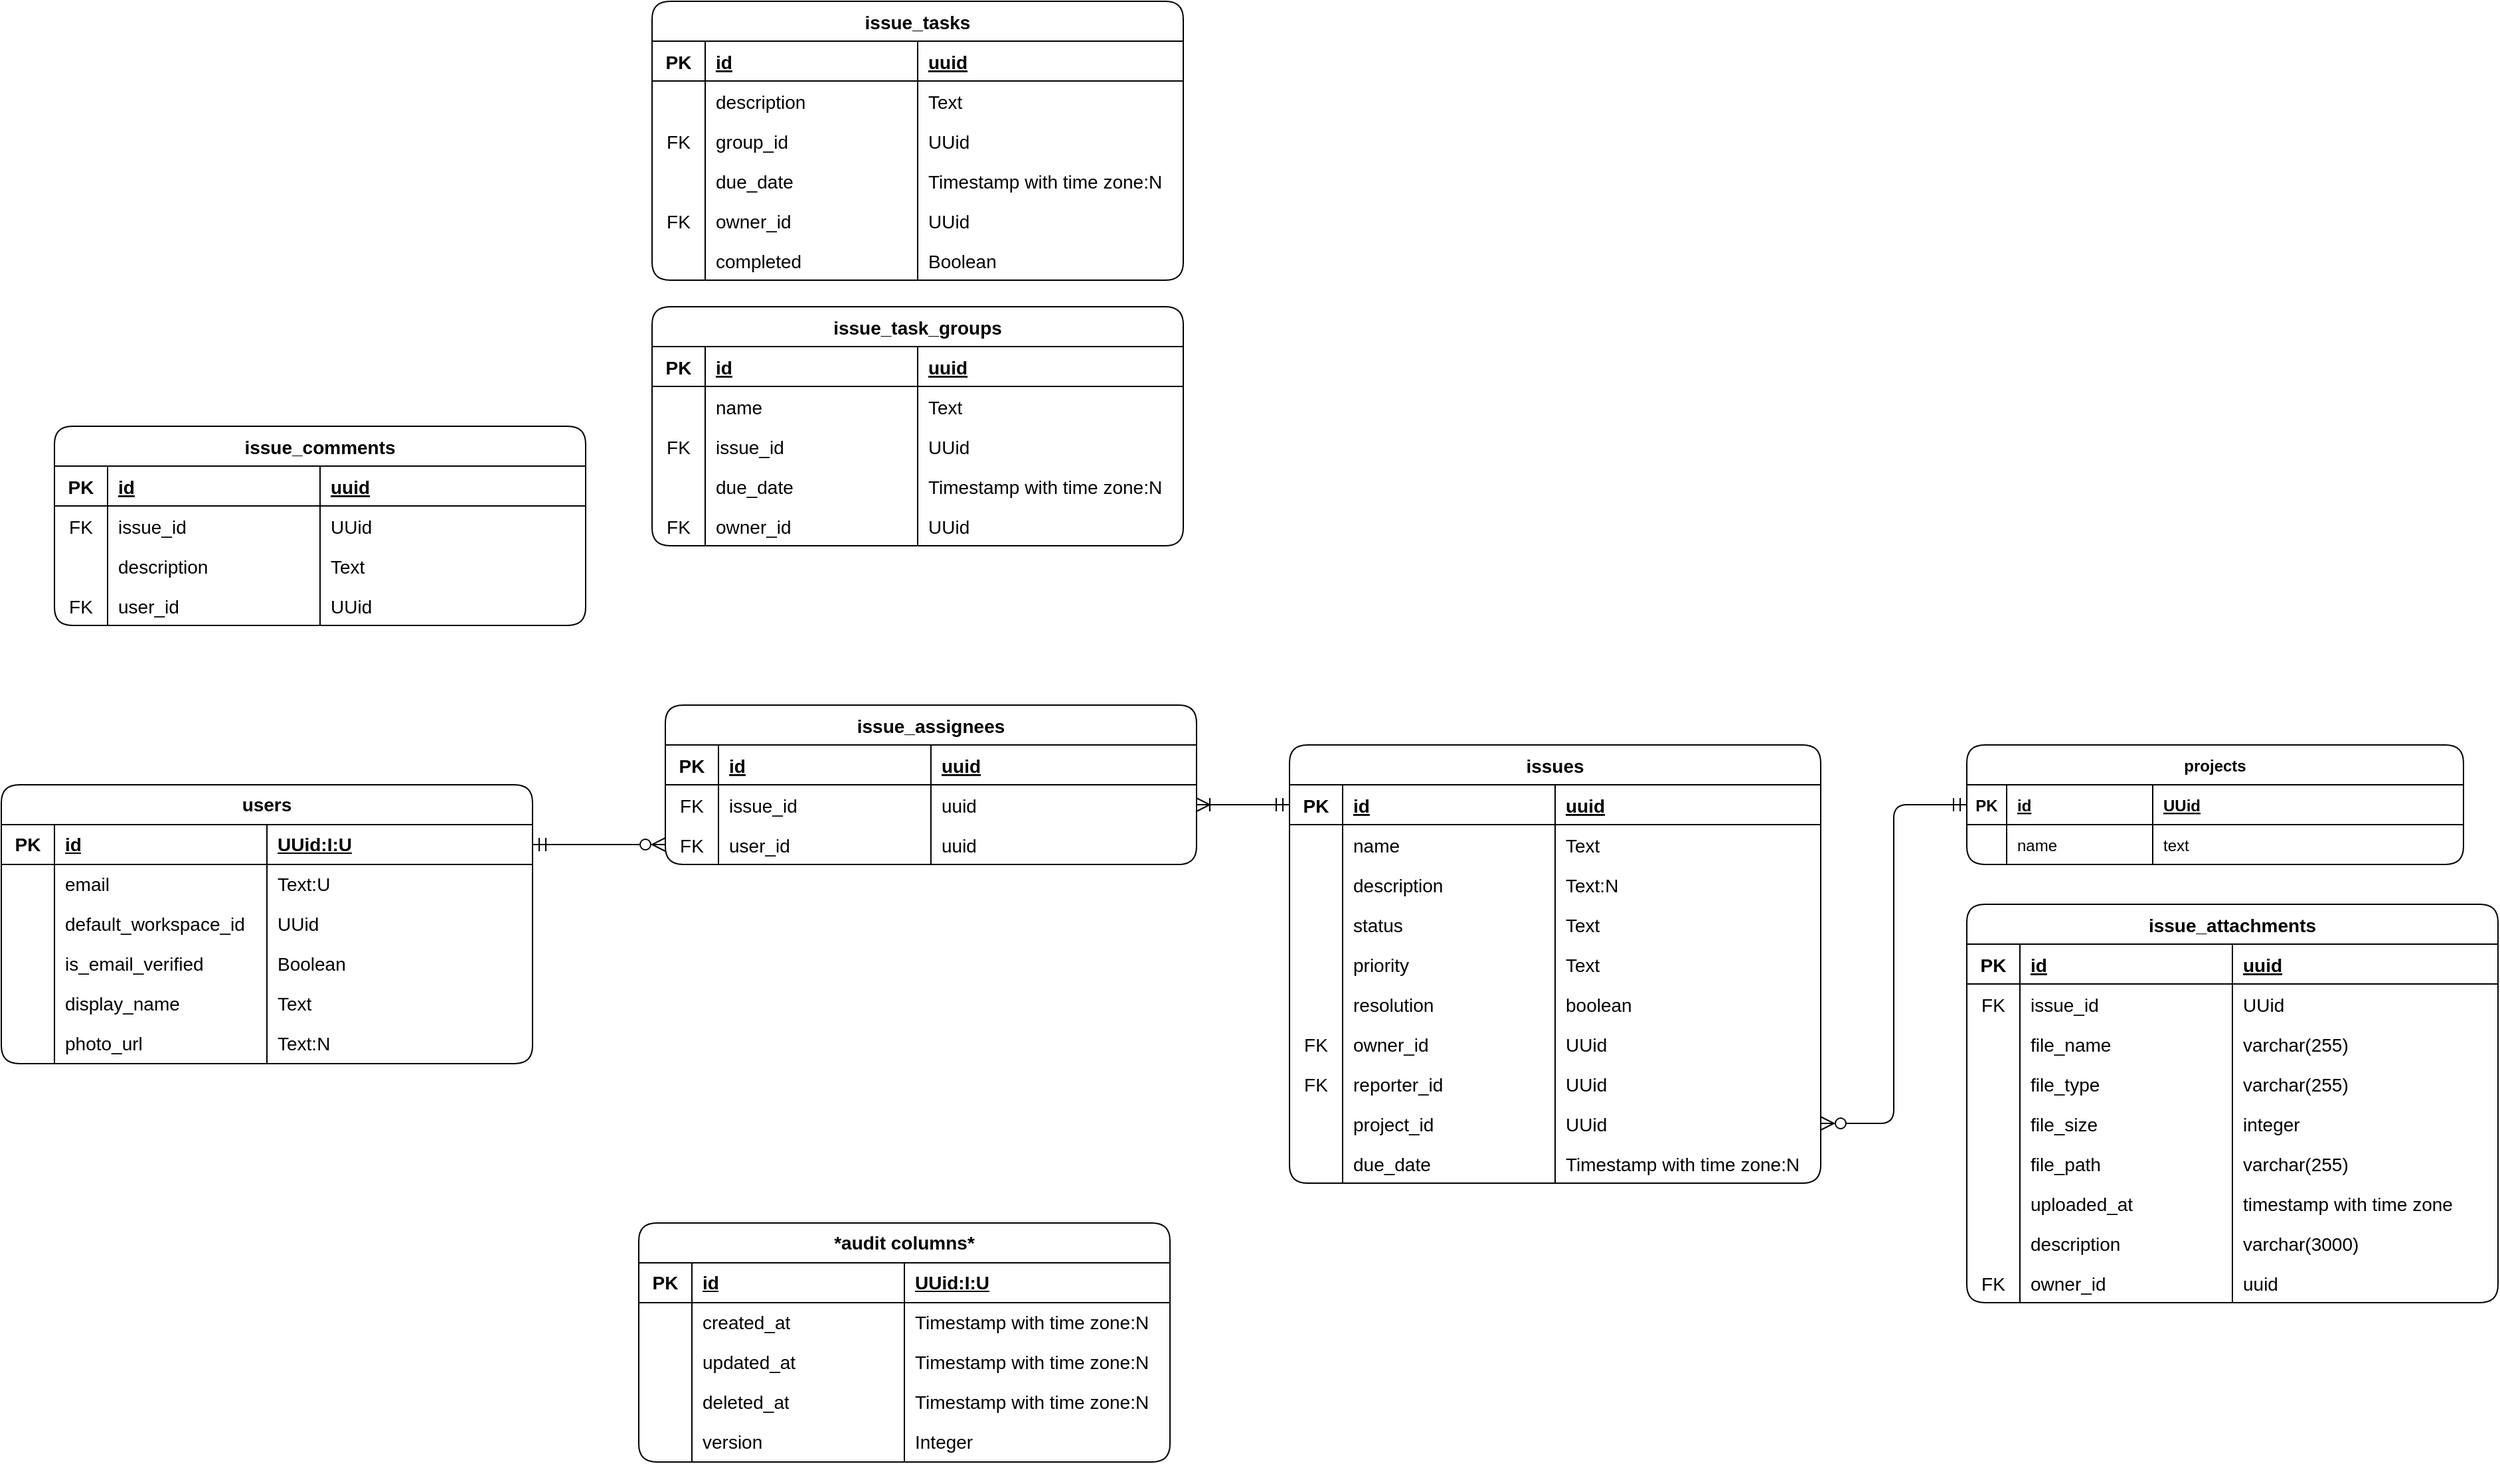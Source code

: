 <mxfile version="23.1.5" type="device">
  <diagram id="R2lEEEUBdFMjLlhIrx00" name="Page-1">
    <mxGraphModel dx="1105" dy="1533" grid="1" gridSize="10" guides="1" tooltips="1" connect="1" arrows="0" fold="1" page="1" pageScale="1" pageWidth="1169" pageHeight="827" background="none" math="0" shadow="0" extFonts="Permanent Marker^https://fonts.googleapis.com/css?family=Permanent+Marker">
      <root>
        <object label="" id="0">
          <mxCell />
        </object>
        <mxCell id="1" parent="0" />
        <mxCell id="a-oPj_MtDfVUhcW77k4z-57" value="&lt;b style=&quot;font-size: 14px;&quot;&gt;*&lt;/b&gt;&lt;b style=&quot;border-color: var(--border-color); font-size: 14px;&quot;&gt;audit columns&lt;/b&gt;&lt;b style=&quot;font-size: 14px;&quot;&gt;*&lt;/b&gt;" style="shape=table;startSize=30;container=1;collapsible=1;childLayout=tableLayout;fixedRows=1;rowLines=0;fontStyle=0;align=center;resizeLast=1;fontSize=14;fontFamily=Helvetica;html=1;whiteSpace=wrap;labelBorderColor=none;labelBackgroundColor=none;shadow=0;spacing=2;swimlaneFillColor=none;rounded=1;swimlaneLine=1;fillColor=none;strokeColor=default;snapToPoint=0;fixDash=0;metaEdit=0;backgroundOutline=0;comic=0;" parent="1" vertex="1">
          <mxGeometry x="480" y="480" width="400" height="180" as="geometry" />
        </mxCell>
        <mxCell id="a-oPj_MtDfVUhcW77k4z-58" value="" style="shape=tableRow;horizontal=0;startSize=0;swimlaneHead=0;swimlaneBody=0;fillColor=none;collapsible=0;dropTarget=0;points=[[0,0.5],[1,0.5]];portConstraint=eastwest;top=0;left=0;right=0;bottom=1;fontSize=14;fontFamily=Helvetica;html=1;whiteSpace=wrap;labelBorderColor=none;labelBackgroundColor=none;swimlaneFillColor=default;shadow=0;swimlaneLine=1;rounded=1;strokeColor=default;snapToPoint=0;fixDash=0;metaEdit=0;backgroundOutline=0;comic=0;" parent="a-oPj_MtDfVUhcW77k4z-57" vertex="1">
          <mxGeometry y="30" width="400" height="30" as="geometry" />
        </mxCell>
        <mxCell id="a-oPj_MtDfVUhcW77k4z-59" value="PK" style="shape=partialRectangle;connectable=0;fillColor=none;top=0;left=0;bottom=0;right=0;fontStyle=1;overflow=hidden;fontSize=14;fontFamily=Helvetica;html=1;whiteSpace=wrap;labelBorderColor=none;labelBackgroundColor=none;swimlaneFillColor=default;shadow=0;swimlaneLine=1;rounded=1;strokeColor=default;snapToPoint=0;fixDash=0;metaEdit=0;backgroundOutline=0;comic=0;" parent="a-oPj_MtDfVUhcW77k4z-58" vertex="1">
          <mxGeometry width="40.0" height="30" as="geometry">
            <mxRectangle width="40.0" height="30" as="alternateBounds" />
          </mxGeometry>
        </mxCell>
        <mxCell id="a-oPj_MtDfVUhcW77k4z-60" value="id" style="shape=partialRectangle;connectable=0;fillColor=none;top=0;left=0;bottom=0;right=0;align=left;spacingLeft=6;fontStyle=5;overflow=hidden;fontSize=14;fontFamily=Helvetica;html=1;whiteSpace=wrap;labelBorderColor=none;labelBackgroundColor=none;swimlaneFillColor=default;shadow=0;swimlaneLine=1;rounded=1;strokeColor=default;snapToPoint=0;fixDash=0;metaEdit=0;backgroundOutline=0;comic=0;" parent="a-oPj_MtDfVUhcW77k4z-58" vertex="1">
          <mxGeometry x="40.0" width="160.0" height="30" as="geometry">
            <mxRectangle width="160.0" height="30" as="alternateBounds" />
          </mxGeometry>
        </mxCell>
        <mxCell id="a-oPj_MtDfVUhcW77k4z-61" value="UUid:I:U" style="shape=partialRectangle;connectable=0;fillColor=none;top=0;left=0;bottom=0;right=0;align=left;spacingLeft=6;fontStyle=5;overflow=hidden;fontSize=14;fontFamily=Helvetica;html=1;whiteSpace=wrap;labelBorderColor=none;labelBackgroundColor=none;swimlaneFillColor=default;shadow=0;swimlaneLine=1;rounded=1;strokeColor=default;snapToPoint=0;fixDash=0;metaEdit=0;backgroundOutline=0;comic=0;" parent="a-oPj_MtDfVUhcW77k4z-58" vertex="1">
          <mxGeometry x="200" width="200" height="30" as="geometry">
            <mxRectangle width="200" height="30" as="alternateBounds" />
          </mxGeometry>
        </mxCell>
        <mxCell id="a-oPj_MtDfVUhcW77k4z-62" value="" style="shape=tableRow;horizontal=0;startSize=0;swimlaneHead=0;swimlaneBody=0;fillColor=none;collapsible=0;dropTarget=0;points=[[0,0.5],[1,0.5]];portConstraint=eastwest;top=0;left=0;right=0;bottom=0;fontSize=14;fontFamily=Helvetica;html=1;whiteSpace=wrap;labelBorderColor=none;labelBackgroundColor=none;swimlaneFillColor=default;shadow=0;swimlaneLine=1;rounded=1;strokeColor=default;snapToPoint=0;fixDash=0;metaEdit=0;backgroundOutline=0;comic=0;" parent="a-oPj_MtDfVUhcW77k4z-57" vertex="1">
          <mxGeometry y="60" width="400" height="30" as="geometry" />
        </mxCell>
        <mxCell id="a-oPj_MtDfVUhcW77k4z-63" value="" style="shape=partialRectangle;connectable=0;fillColor=none;top=0;left=0;bottom=0;right=0;editable=1;overflow=hidden;fontSize=14;fontFamily=Helvetica;html=1;whiteSpace=wrap;labelBorderColor=none;labelBackgroundColor=none;swimlaneFillColor=default;shadow=0;swimlaneLine=1;rounded=1;strokeColor=default;snapToPoint=0;fixDash=0;metaEdit=0;backgroundOutline=0;comic=0;" parent="a-oPj_MtDfVUhcW77k4z-62" vertex="1">
          <mxGeometry width="40.0" height="30" as="geometry">
            <mxRectangle width="40.0" height="30" as="alternateBounds" />
          </mxGeometry>
        </mxCell>
        <mxCell id="a-oPj_MtDfVUhcW77k4z-64" value="created_at" style="shape=partialRectangle;connectable=0;fillColor=none;top=0;left=0;bottom=0;right=0;align=left;spacingLeft=6;overflow=hidden;fontSize=14;fontFamily=Helvetica;html=1;whiteSpace=wrap;labelBorderColor=none;labelBackgroundColor=none;swimlaneFillColor=default;shadow=0;swimlaneLine=1;rounded=1;strokeColor=default;snapToPoint=0;fixDash=0;metaEdit=0;backgroundOutline=0;comic=0;" parent="a-oPj_MtDfVUhcW77k4z-62" vertex="1">
          <mxGeometry x="40.0" width="160.0" height="30" as="geometry">
            <mxRectangle width="160.0" height="30" as="alternateBounds" />
          </mxGeometry>
        </mxCell>
        <mxCell id="a-oPj_MtDfVUhcW77k4z-65" value="Timestamp with time zone:N" style="shape=partialRectangle;connectable=0;fillColor=none;top=0;left=0;bottom=0;right=0;align=left;spacingLeft=6;overflow=hidden;fontSize=14;fontFamily=Helvetica;html=1;whiteSpace=wrap;labelBorderColor=none;labelBackgroundColor=none;swimlaneFillColor=default;shadow=0;swimlaneLine=1;rounded=1;strokeColor=default;snapToPoint=0;fixDash=0;metaEdit=0;backgroundOutline=0;comic=0;" parent="a-oPj_MtDfVUhcW77k4z-62" vertex="1">
          <mxGeometry x="200" width="200" height="30" as="geometry">
            <mxRectangle width="200" height="30" as="alternateBounds" />
          </mxGeometry>
        </mxCell>
        <mxCell id="a-oPj_MtDfVUhcW77k4z-66" value="" style="shape=tableRow;horizontal=0;startSize=0;swimlaneHead=0;swimlaneBody=0;fillColor=none;collapsible=0;dropTarget=0;points=[[0,0.5],[1,0.5]];portConstraint=eastwest;top=0;left=0;right=0;bottom=0;fontSize=14;fontFamily=Helvetica;html=1;whiteSpace=wrap;labelBorderColor=none;labelBackgroundColor=none;swimlaneFillColor=default;shadow=0;swimlaneLine=1;rounded=1;strokeColor=default;snapToPoint=0;fixDash=0;metaEdit=0;backgroundOutline=0;comic=0;" parent="a-oPj_MtDfVUhcW77k4z-57" vertex="1">
          <mxGeometry y="90" width="400" height="30" as="geometry" />
        </mxCell>
        <mxCell id="a-oPj_MtDfVUhcW77k4z-67" value="" style="shape=partialRectangle;connectable=0;fillColor=none;top=0;left=0;bottom=0;right=0;editable=1;overflow=hidden;fontSize=14;fontFamily=Helvetica;html=1;whiteSpace=wrap;labelBorderColor=none;labelBackgroundColor=none;swimlaneFillColor=default;shadow=0;swimlaneLine=1;perimeterSpacing=0;rounded=1;strokeColor=default;snapToPoint=0;fixDash=0;metaEdit=0;backgroundOutline=0;comic=0;" parent="a-oPj_MtDfVUhcW77k4z-66" vertex="1">
          <mxGeometry width="40.0" height="30" as="geometry">
            <mxRectangle width="40.0" height="30" as="alternateBounds" />
          </mxGeometry>
        </mxCell>
        <mxCell id="a-oPj_MtDfVUhcW77k4z-68" value="updated_at" style="shape=partialRectangle;connectable=0;fillColor=none;top=0;left=0;bottom=0;right=0;align=left;spacingLeft=6;overflow=hidden;fontSize=14;fontFamily=Helvetica;html=1;whiteSpace=wrap;labelBorderColor=none;labelBackgroundColor=none;swimlaneFillColor=default;shadow=0;swimlaneLine=1;perimeterSpacing=0;rounded=1;strokeColor=default;snapToPoint=0;fixDash=0;metaEdit=0;backgroundOutline=0;comic=0;" parent="a-oPj_MtDfVUhcW77k4z-66" vertex="1">
          <mxGeometry x="40.0" width="160.0" height="30" as="geometry">
            <mxRectangle width="160.0" height="30" as="alternateBounds" />
          </mxGeometry>
        </mxCell>
        <mxCell id="a-oPj_MtDfVUhcW77k4z-69" value="Timestamp with time zone:N" style="shape=partialRectangle;connectable=0;fillColor=none;top=0;left=0;bottom=0;right=0;align=left;spacingLeft=6;overflow=hidden;fontSize=14;fontFamily=Helvetica;html=1;whiteSpace=wrap;labelBorderColor=none;labelBackgroundColor=none;swimlaneFillColor=default;shadow=0;swimlaneLine=1;perimeterSpacing=0;rounded=1;strokeColor=default;snapToPoint=0;fixDash=0;metaEdit=0;backgroundOutline=0;comic=0;" parent="a-oPj_MtDfVUhcW77k4z-66" vertex="1">
          <mxGeometry x="200" width="200" height="30" as="geometry">
            <mxRectangle width="200" height="30" as="alternateBounds" />
          </mxGeometry>
        </mxCell>
        <mxCell id="a-oPj_MtDfVUhcW77k4z-70" style="shape=tableRow;horizontal=0;startSize=0;swimlaneHead=0;swimlaneBody=0;fillColor=none;collapsible=0;dropTarget=0;points=[[0,0.5],[1,0.5]];portConstraint=eastwest;top=0;left=0;right=0;bottom=0;fontSize=14;fontFamily=Helvetica;html=1;whiteSpace=wrap;labelBorderColor=none;labelBackgroundColor=none;swimlaneFillColor=default;shadow=0;swimlaneLine=1;rounded=1;strokeColor=default;snapToPoint=0;fixDash=0;metaEdit=0;backgroundOutline=0;comic=0;" parent="a-oPj_MtDfVUhcW77k4z-57" vertex="1">
          <mxGeometry y="120" width="400" height="30" as="geometry" />
        </mxCell>
        <mxCell id="a-oPj_MtDfVUhcW77k4z-71" style="shape=partialRectangle;connectable=0;fillColor=none;top=0;left=0;bottom=0;right=0;editable=1;overflow=hidden;fontSize=14;fontFamily=Helvetica;html=1;whiteSpace=wrap;labelBorderColor=none;labelBackgroundColor=none;swimlaneFillColor=default;shadow=0;swimlaneLine=1;perimeterSpacing=0;rounded=1;strokeColor=default;snapToPoint=0;fixDash=0;metaEdit=0;backgroundOutline=0;comic=0;" parent="a-oPj_MtDfVUhcW77k4z-70" vertex="1">
          <mxGeometry width="40.0" height="30" as="geometry">
            <mxRectangle width="40.0" height="30" as="alternateBounds" />
          </mxGeometry>
        </mxCell>
        <mxCell id="a-oPj_MtDfVUhcW77k4z-72" value="deleted_at" style="shape=partialRectangle;connectable=0;fillColor=none;top=0;left=0;bottom=0;right=0;align=left;spacingLeft=6;overflow=hidden;fontSize=14;fontFamily=Helvetica;html=1;whiteSpace=wrap;labelBorderColor=none;labelBackgroundColor=none;swimlaneFillColor=default;shadow=0;swimlaneLine=1;perimeterSpacing=0;rounded=1;strokeColor=default;snapToPoint=0;fixDash=0;metaEdit=0;backgroundOutline=0;comic=0;" parent="a-oPj_MtDfVUhcW77k4z-70" vertex="1">
          <mxGeometry x="40.0" width="160.0" height="30" as="geometry">
            <mxRectangle width="160.0" height="30" as="alternateBounds" />
          </mxGeometry>
        </mxCell>
        <mxCell id="a-oPj_MtDfVUhcW77k4z-73" value="Timestamp with time zone:N" style="shape=partialRectangle;connectable=0;fillColor=none;top=0;left=0;bottom=0;right=0;align=left;spacingLeft=6;overflow=hidden;fontSize=14;fontFamily=Helvetica;html=1;whiteSpace=wrap;labelBorderColor=none;labelBackgroundColor=none;swimlaneFillColor=default;shadow=0;swimlaneLine=1;perimeterSpacing=0;rounded=1;strokeColor=default;snapToPoint=0;fixDash=0;metaEdit=0;backgroundOutline=0;comic=0;" parent="a-oPj_MtDfVUhcW77k4z-70" vertex="1">
          <mxGeometry x="200" width="200" height="30" as="geometry">
            <mxRectangle width="200" height="30" as="alternateBounds" />
          </mxGeometry>
        </mxCell>
        <mxCell id="a-oPj_MtDfVUhcW77k4z-74" style="shape=tableRow;horizontal=0;startSize=0;swimlaneHead=0;swimlaneBody=0;fillColor=none;collapsible=0;dropTarget=0;points=[[0,0.5],[1,0.5]];portConstraint=eastwest;top=0;left=0;right=0;bottom=0;fontSize=14;fontFamily=Helvetica;html=1;whiteSpace=wrap;labelBorderColor=none;labelBackgroundColor=none;swimlaneFillColor=default;shadow=0;swimlaneLine=1;rounded=1;strokeColor=default;snapToPoint=0;fixDash=0;metaEdit=0;backgroundOutline=0;comic=0;" parent="a-oPj_MtDfVUhcW77k4z-57" vertex="1">
          <mxGeometry y="150" width="400" height="30" as="geometry" />
        </mxCell>
        <mxCell id="a-oPj_MtDfVUhcW77k4z-75" style="shape=partialRectangle;connectable=0;fillColor=none;top=0;left=0;bottom=0;right=0;editable=1;overflow=hidden;fontSize=14;fontFamily=Helvetica;html=1;whiteSpace=wrap;labelBorderColor=none;labelBackgroundColor=none;swimlaneFillColor=default;shadow=0;swimlaneLine=1;perimeterSpacing=0;rounded=1;strokeColor=default;snapToPoint=0;fixDash=0;metaEdit=0;backgroundOutline=0;comic=0;" parent="a-oPj_MtDfVUhcW77k4z-74" vertex="1">
          <mxGeometry width="40.0" height="30" as="geometry">
            <mxRectangle width="40.0" height="30" as="alternateBounds" />
          </mxGeometry>
        </mxCell>
        <mxCell id="a-oPj_MtDfVUhcW77k4z-76" value="version" style="shape=partialRectangle;connectable=0;fillColor=none;top=0;left=0;bottom=0;right=0;align=left;spacingLeft=6;overflow=hidden;fontSize=14;fontFamily=Helvetica;html=1;whiteSpace=wrap;labelBorderColor=none;labelBackgroundColor=none;swimlaneFillColor=default;shadow=0;swimlaneLine=1;perimeterSpacing=0;rounded=1;strokeColor=default;snapToPoint=0;fixDash=0;metaEdit=0;backgroundOutline=0;comic=0;" parent="a-oPj_MtDfVUhcW77k4z-74" vertex="1">
          <mxGeometry x="40.0" width="160.0" height="30" as="geometry">
            <mxRectangle width="160.0" height="30" as="alternateBounds" />
          </mxGeometry>
        </mxCell>
        <mxCell id="a-oPj_MtDfVUhcW77k4z-77" value="Integer" style="shape=partialRectangle;connectable=0;fillColor=none;top=0;left=0;bottom=0;right=0;align=left;spacingLeft=6;overflow=hidden;fontSize=14;fontFamily=Helvetica;html=1;whiteSpace=wrap;labelBorderColor=none;labelBackgroundColor=none;swimlaneFillColor=default;shadow=0;swimlaneLine=1;perimeterSpacing=0;rounded=1;strokeColor=default;snapToPoint=0;fixDash=0;metaEdit=0;backgroundOutline=0;comic=0;" parent="a-oPj_MtDfVUhcW77k4z-74" vertex="1">
          <mxGeometry x="200" width="200" height="30" as="geometry">
            <mxRectangle width="200" height="30" as="alternateBounds" />
          </mxGeometry>
        </mxCell>
        <mxCell id="wmbltMZWieqaxzGeqLHv-57" value="issues" style="shape=table;startSize=30;container=1;collapsible=1;childLayout=tableLayout;fixedRows=1;rowLines=0;fontStyle=1;align=center;resizeLast=1;fontFamily=Helvetica;fontSize=14;rounded=1;shadow=0;snapToPoint=0;fixDash=0;metaEdit=0;backgroundOutline=0;comic=0;" parent="1" vertex="1">
          <mxGeometry x="970" y="120" width="400" height="330" as="geometry" />
        </mxCell>
        <mxCell id="wmbltMZWieqaxzGeqLHv-58" value="" style="shape=tableRow;horizontal=0;startSize=0;swimlaneHead=0;swimlaneBody=0;fillColor=none;collapsible=0;dropTarget=0;points=[[0,0.5],[1,0.5]];portConstraint=eastwest;top=0;left=0;right=0;bottom=1;fontFamily=Helvetica;fontSize=14;rounded=1;shadow=0;snapToPoint=0;fixDash=0;metaEdit=0;backgroundOutline=0;comic=0;" parent="wmbltMZWieqaxzGeqLHv-57" vertex="1">
          <mxGeometry y="30" width="400" height="30" as="geometry" />
        </mxCell>
        <mxCell id="wmbltMZWieqaxzGeqLHv-59" value="PK" style="shape=partialRectangle;connectable=0;fillColor=none;top=0;left=0;bottom=0;right=0;fontStyle=1;overflow=hidden;fontFamily=Helvetica;fontSize=14;rounded=1;shadow=0;snapToPoint=0;fixDash=0;metaEdit=0;backgroundOutline=0;comic=0;" parent="wmbltMZWieqaxzGeqLHv-58" vertex="1">
          <mxGeometry width="40" height="30" as="geometry">
            <mxRectangle width="40" height="30" as="alternateBounds" />
          </mxGeometry>
        </mxCell>
        <mxCell id="wmbltMZWieqaxzGeqLHv-60" value="id" style="shape=partialRectangle;connectable=0;fillColor=none;top=0;left=0;bottom=0;right=0;align=left;spacingLeft=6;fontStyle=5;overflow=hidden;fontFamily=Helvetica;fontSize=14;rounded=1;shadow=0;snapToPoint=0;fixDash=0;metaEdit=0;backgroundOutline=0;comic=0;" parent="wmbltMZWieqaxzGeqLHv-58" vertex="1">
          <mxGeometry x="40" width="160" height="30" as="geometry">
            <mxRectangle width="160" height="30" as="alternateBounds" />
          </mxGeometry>
        </mxCell>
        <mxCell id="wmbltMZWieqaxzGeqLHv-61" value="uuid" style="shape=partialRectangle;connectable=0;fillColor=none;top=0;left=0;bottom=0;right=0;align=left;spacingLeft=6;fontStyle=5;overflow=hidden;fontFamily=Helvetica;fontSize=14;rounded=1;shadow=0;snapToPoint=0;fixDash=0;metaEdit=0;backgroundOutline=0;comic=0;" parent="wmbltMZWieqaxzGeqLHv-58" vertex="1">
          <mxGeometry x="200" width="200" height="30" as="geometry">
            <mxRectangle width="200" height="30" as="alternateBounds" />
          </mxGeometry>
        </mxCell>
        <mxCell id="wmbltMZWieqaxzGeqLHv-62" value="" style="shape=tableRow;horizontal=0;startSize=0;swimlaneHead=0;swimlaneBody=0;fillColor=none;collapsible=0;dropTarget=0;points=[[0,0.5],[1,0.5]];portConstraint=eastwest;top=0;left=0;right=0;bottom=0;fontFamily=Helvetica;fontSize=14;rounded=1;shadow=0;snapToPoint=0;fixDash=0;metaEdit=0;backgroundOutline=0;comic=0;" parent="wmbltMZWieqaxzGeqLHv-57" vertex="1">
          <mxGeometry y="60" width="400" height="30" as="geometry" />
        </mxCell>
        <mxCell id="wmbltMZWieqaxzGeqLHv-63" value="" style="shape=partialRectangle;connectable=0;fillColor=none;top=0;left=0;bottom=0;right=0;editable=1;overflow=hidden;fontFamily=Helvetica;fontSize=14;rounded=1;shadow=0;snapToPoint=0;fixDash=0;metaEdit=0;backgroundOutline=0;comic=0;" parent="wmbltMZWieqaxzGeqLHv-62" vertex="1">
          <mxGeometry width="40" height="30" as="geometry">
            <mxRectangle width="40" height="30" as="alternateBounds" />
          </mxGeometry>
        </mxCell>
        <mxCell id="wmbltMZWieqaxzGeqLHv-64" value="name" style="shape=partialRectangle;connectable=0;fillColor=none;top=0;left=0;bottom=0;right=0;align=left;spacingLeft=6;overflow=hidden;fontFamily=Helvetica;fontSize=14;rounded=1;shadow=0;snapToPoint=0;fixDash=0;metaEdit=0;backgroundOutline=0;comic=0;" parent="wmbltMZWieqaxzGeqLHv-62" vertex="1">
          <mxGeometry x="40" width="160" height="30" as="geometry">
            <mxRectangle width="160" height="30" as="alternateBounds" />
          </mxGeometry>
        </mxCell>
        <mxCell id="wmbltMZWieqaxzGeqLHv-65" value="Text" style="shape=partialRectangle;connectable=0;fillColor=none;top=0;left=0;bottom=0;right=0;align=left;spacingLeft=6;overflow=hidden;fontFamily=Helvetica;fontSize=14;rounded=1;shadow=0;snapToPoint=0;fixDash=0;metaEdit=0;backgroundOutline=0;comic=0;" parent="wmbltMZWieqaxzGeqLHv-62" vertex="1">
          <mxGeometry x="200" width="200" height="30" as="geometry">
            <mxRectangle width="200" height="30" as="alternateBounds" />
          </mxGeometry>
        </mxCell>
        <mxCell id="wmbltMZWieqaxzGeqLHv-66" value="" style="shape=tableRow;horizontal=0;startSize=0;swimlaneHead=0;swimlaneBody=0;fillColor=none;collapsible=0;dropTarget=0;points=[[0,0.5],[1,0.5]];portConstraint=eastwest;top=0;left=0;right=0;bottom=0;fontFamily=Helvetica;fontSize=14;rounded=1;shadow=0;snapToPoint=0;fixDash=0;metaEdit=0;backgroundOutline=0;comic=0;" parent="wmbltMZWieqaxzGeqLHv-57" vertex="1">
          <mxGeometry y="90" width="400" height="30" as="geometry" />
        </mxCell>
        <mxCell id="wmbltMZWieqaxzGeqLHv-67" value="" style="shape=partialRectangle;connectable=0;fillColor=none;top=0;left=0;bottom=0;right=0;editable=1;overflow=hidden;fontFamily=Helvetica;fontSize=14;rounded=1;shadow=0;snapToPoint=0;fixDash=0;metaEdit=0;backgroundOutline=0;comic=0;" parent="wmbltMZWieqaxzGeqLHv-66" vertex="1">
          <mxGeometry width="40" height="30" as="geometry">
            <mxRectangle width="40" height="30" as="alternateBounds" />
          </mxGeometry>
        </mxCell>
        <mxCell id="wmbltMZWieqaxzGeqLHv-68" value="description" style="shape=partialRectangle;connectable=0;fillColor=none;top=0;left=0;bottom=0;right=0;align=left;spacingLeft=6;overflow=hidden;fontFamily=Helvetica;fontSize=14;rounded=1;shadow=0;snapToPoint=0;fixDash=0;metaEdit=0;backgroundOutline=0;comic=0;" parent="wmbltMZWieqaxzGeqLHv-66" vertex="1">
          <mxGeometry x="40" width="160" height="30" as="geometry">
            <mxRectangle width="160" height="30" as="alternateBounds" />
          </mxGeometry>
        </mxCell>
        <mxCell id="wmbltMZWieqaxzGeqLHv-69" value="Text:N" style="shape=partialRectangle;connectable=0;fillColor=none;top=0;left=0;bottom=0;right=0;align=left;spacingLeft=6;overflow=hidden;fontFamily=Helvetica;fontSize=14;rounded=1;shadow=0;snapToPoint=0;fixDash=0;metaEdit=0;backgroundOutline=0;comic=0;" parent="wmbltMZWieqaxzGeqLHv-66" vertex="1">
          <mxGeometry x="200" width="200" height="30" as="geometry">
            <mxRectangle width="200" height="30" as="alternateBounds" />
          </mxGeometry>
        </mxCell>
        <mxCell id="wmbltMZWieqaxzGeqLHv-70" value="" style="shape=tableRow;horizontal=0;startSize=0;swimlaneHead=0;swimlaneBody=0;fillColor=none;collapsible=0;dropTarget=0;points=[[0,0.5],[1,0.5]];portConstraint=eastwest;top=0;left=0;right=0;bottom=0;fontFamily=Helvetica;fontSize=14;rounded=1;shadow=0;snapToPoint=0;fixDash=0;metaEdit=0;backgroundOutline=0;comic=0;" parent="wmbltMZWieqaxzGeqLHv-57" vertex="1">
          <mxGeometry y="120" width="400" height="30" as="geometry" />
        </mxCell>
        <mxCell id="wmbltMZWieqaxzGeqLHv-71" value="" style="shape=partialRectangle;connectable=0;fillColor=none;top=0;left=0;bottom=0;right=0;editable=1;overflow=hidden;fontFamily=Helvetica;fontSize=14;rounded=1;shadow=0;snapToPoint=0;fixDash=0;metaEdit=0;backgroundOutline=0;comic=0;" parent="wmbltMZWieqaxzGeqLHv-70" vertex="1">
          <mxGeometry width="40" height="30" as="geometry">
            <mxRectangle width="40" height="30" as="alternateBounds" />
          </mxGeometry>
        </mxCell>
        <mxCell id="wmbltMZWieqaxzGeqLHv-72" value="status" style="shape=partialRectangle;connectable=0;fillColor=none;top=0;left=0;bottom=0;right=0;align=left;spacingLeft=6;overflow=hidden;shadow=0;fontFamily=Helvetica;fontSize=14;rounded=1;snapToPoint=0;fixDash=0;metaEdit=0;backgroundOutline=0;comic=0;" parent="wmbltMZWieqaxzGeqLHv-70" vertex="1">
          <mxGeometry x="40" width="160" height="30" as="geometry">
            <mxRectangle width="160" height="30" as="alternateBounds" />
          </mxGeometry>
        </mxCell>
        <mxCell id="wmbltMZWieqaxzGeqLHv-73" value="Text" style="shape=partialRectangle;connectable=0;fillColor=none;top=0;left=0;bottom=0;right=0;align=left;spacingLeft=6;overflow=hidden;shadow=0;fontFamily=Helvetica;fontSize=14;rounded=1;snapToPoint=0;fixDash=0;metaEdit=0;backgroundOutline=0;comic=0;" parent="wmbltMZWieqaxzGeqLHv-70" vertex="1">
          <mxGeometry x="200" width="200" height="30" as="geometry">
            <mxRectangle width="200" height="30" as="alternateBounds" />
          </mxGeometry>
        </mxCell>
        <mxCell id="wmbltMZWieqaxzGeqLHv-74" style="shape=tableRow;horizontal=0;startSize=0;swimlaneHead=0;swimlaneBody=0;fillColor=none;collapsible=0;dropTarget=0;points=[[0,0.5],[1,0.5]];portConstraint=eastwest;top=0;left=0;right=0;bottom=0;fontFamily=Helvetica;fontSize=14;rounded=1;shadow=0;snapToPoint=0;fixDash=0;metaEdit=0;backgroundOutline=0;comic=0;" parent="wmbltMZWieqaxzGeqLHv-57" vertex="1">
          <mxGeometry y="150" width="400" height="30" as="geometry" />
        </mxCell>
        <mxCell id="wmbltMZWieqaxzGeqLHv-75" value="" style="shape=partialRectangle;connectable=0;fillColor=none;top=0;left=0;bottom=0;right=0;editable=1;overflow=hidden;fontFamily=Helvetica;fontSize=14;rounded=1;shadow=0;snapToPoint=0;fixDash=0;metaEdit=0;backgroundOutline=0;comic=0;" parent="wmbltMZWieqaxzGeqLHv-74" vertex="1">
          <mxGeometry width="40" height="30" as="geometry">
            <mxRectangle width="40" height="30" as="alternateBounds" />
          </mxGeometry>
        </mxCell>
        <mxCell id="wmbltMZWieqaxzGeqLHv-76" value="priority" style="shape=partialRectangle;connectable=0;fillColor=none;top=0;left=0;bottom=0;right=0;align=left;spacingLeft=6;overflow=hidden;shadow=0;fontFamily=Helvetica;fontSize=14;rounded=1;snapToPoint=0;fixDash=0;metaEdit=0;backgroundOutline=0;comic=0;" parent="wmbltMZWieqaxzGeqLHv-74" vertex="1">
          <mxGeometry x="40" width="160" height="30" as="geometry">
            <mxRectangle width="160" height="30" as="alternateBounds" />
          </mxGeometry>
        </mxCell>
        <mxCell id="wmbltMZWieqaxzGeqLHv-77" value="Text" style="shape=partialRectangle;connectable=0;fillColor=none;top=0;left=0;bottom=0;right=0;align=left;spacingLeft=6;overflow=hidden;shadow=0;fontFamily=Helvetica;fontSize=14;rounded=1;snapToPoint=0;fixDash=0;metaEdit=0;backgroundOutline=0;comic=0;" parent="wmbltMZWieqaxzGeqLHv-74" vertex="1">
          <mxGeometry x="200" width="200" height="30" as="geometry">
            <mxRectangle width="200" height="30" as="alternateBounds" />
          </mxGeometry>
        </mxCell>
        <mxCell id="wmbltMZWieqaxzGeqLHv-78" style="shape=tableRow;horizontal=0;startSize=0;swimlaneHead=0;swimlaneBody=0;fillColor=none;collapsible=0;dropTarget=0;points=[[0,0.5],[1,0.5]];portConstraint=eastwest;top=0;left=0;right=0;bottom=0;fontFamily=Helvetica;fontSize=14;rounded=1;shadow=0;snapToPoint=0;fixDash=0;metaEdit=0;backgroundOutline=0;comic=0;" parent="wmbltMZWieqaxzGeqLHv-57" vertex="1">
          <mxGeometry y="180" width="400" height="30" as="geometry" />
        </mxCell>
        <mxCell id="wmbltMZWieqaxzGeqLHv-79" style="shape=partialRectangle;connectable=0;fillColor=none;top=0;left=0;bottom=0;right=0;editable=1;overflow=hidden;fontFamily=Helvetica;fontSize=14;rounded=1;shadow=0;snapToPoint=0;fixDash=0;metaEdit=0;backgroundOutline=0;comic=0;" parent="wmbltMZWieqaxzGeqLHv-78" vertex="1">
          <mxGeometry width="40" height="30" as="geometry">
            <mxRectangle width="40" height="30" as="alternateBounds" />
          </mxGeometry>
        </mxCell>
        <mxCell id="wmbltMZWieqaxzGeqLHv-80" value="resolution" style="shape=partialRectangle;connectable=0;fillColor=none;top=0;left=0;bottom=0;right=0;align=left;spacingLeft=6;overflow=hidden;shadow=0;fontFamily=Helvetica;fontSize=14;rounded=1;snapToPoint=0;fixDash=0;metaEdit=0;backgroundOutline=0;comic=0;" parent="wmbltMZWieqaxzGeqLHv-78" vertex="1">
          <mxGeometry x="40" width="160" height="30" as="geometry">
            <mxRectangle width="160" height="30" as="alternateBounds" />
          </mxGeometry>
        </mxCell>
        <mxCell id="wmbltMZWieqaxzGeqLHv-81" value="boolean" style="shape=partialRectangle;connectable=0;fillColor=none;top=0;left=0;bottom=0;right=0;align=left;spacingLeft=6;overflow=hidden;shadow=0;fontFamily=Helvetica;fontSize=14;rounded=1;snapToPoint=0;fixDash=0;metaEdit=0;backgroundOutline=0;comic=0;" parent="wmbltMZWieqaxzGeqLHv-78" vertex="1">
          <mxGeometry x="200" width="200" height="30" as="geometry">
            <mxRectangle width="200" height="30" as="alternateBounds" />
          </mxGeometry>
        </mxCell>
        <mxCell id="wmbltMZWieqaxzGeqLHv-82" style="shape=tableRow;horizontal=0;startSize=0;swimlaneHead=0;swimlaneBody=0;fillColor=none;collapsible=0;dropTarget=0;points=[[0,0.5],[1,0.5]];portConstraint=eastwest;top=0;left=0;right=0;bottom=0;fontFamily=Helvetica;fontSize=14;rounded=1;shadow=0;snapToPoint=0;fixDash=0;metaEdit=0;backgroundOutline=0;comic=0;" parent="wmbltMZWieqaxzGeqLHv-57" vertex="1">
          <mxGeometry y="210" width="400" height="30" as="geometry" />
        </mxCell>
        <mxCell id="wmbltMZWieqaxzGeqLHv-83" value="FK" style="shape=partialRectangle;connectable=0;fillColor=none;top=0;left=0;bottom=0;right=0;editable=1;overflow=hidden;fontFamily=Helvetica;fontSize=14;rounded=1;shadow=0;snapToPoint=0;fixDash=0;metaEdit=0;backgroundOutline=0;comic=0;" parent="wmbltMZWieqaxzGeqLHv-82" vertex="1">
          <mxGeometry width="40" height="30" as="geometry">
            <mxRectangle width="40" height="30" as="alternateBounds" />
          </mxGeometry>
        </mxCell>
        <mxCell id="wmbltMZWieqaxzGeqLHv-84" value="owner_id" style="shape=partialRectangle;connectable=0;fillColor=none;top=0;left=0;bottom=0;right=0;align=left;spacingLeft=6;overflow=hidden;shadow=0;fontFamily=Helvetica;fontSize=14;rounded=1;snapToPoint=0;fixDash=0;metaEdit=0;backgroundOutline=0;comic=0;" parent="wmbltMZWieqaxzGeqLHv-82" vertex="1">
          <mxGeometry x="40" width="160" height="30" as="geometry">
            <mxRectangle width="160" height="30" as="alternateBounds" />
          </mxGeometry>
        </mxCell>
        <mxCell id="wmbltMZWieqaxzGeqLHv-85" value="UUid" style="shape=partialRectangle;connectable=0;fillColor=none;top=0;left=0;bottom=0;right=0;align=left;spacingLeft=6;overflow=hidden;shadow=0;fontFamily=Helvetica;fontSize=14;rounded=1;snapToPoint=0;fixDash=0;metaEdit=0;backgroundOutline=0;comic=0;" parent="wmbltMZWieqaxzGeqLHv-82" vertex="1">
          <mxGeometry x="200" width="200" height="30" as="geometry">
            <mxRectangle width="200" height="30" as="alternateBounds" />
          </mxGeometry>
        </mxCell>
        <mxCell id="wmbltMZWieqaxzGeqLHv-86" style="shape=tableRow;horizontal=0;startSize=0;swimlaneHead=0;swimlaneBody=0;fillColor=none;collapsible=0;dropTarget=0;points=[[0,0.5],[1,0.5]];portConstraint=eastwest;top=0;left=0;right=0;bottom=0;fontFamily=Helvetica;fontSize=14;rounded=1;shadow=0;snapToPoint=0;fixDash=0;metaEdit=0;backgroundOutline=0;comic=0;" parent="wmbltMZWieqaxzGeqLHv-57" vertex="1">
          <mxGeometry y="240" width="400" height="30" as="geometry" />
        </mxCell>
        <mxCell id="wmbltMZWieqaxzGeqLHv-87" value="FK" style="shape=partialRectangle;connectable=0;fillColor=none;top=0;left=0;bottom=0;right=0;editable=1;overflow=hidden;fontFamily=Helvetica;fontSize=14;rounded=1;shadow=0;snapToPoint=0;fixDash=0;metaEdit=0;backgroundOutline=0;comic=0;" parent="wmbltMZWieqaxzGeqLHv-86" vertex="1">
          <mxGeometry width="40" height="30" as="geometry">
            <mxRectangle width="40" height="30" as="alternateBounds" />
          </mxGeometry>
        </mxCell>
        <mxCell id="wmbltMZWieqaxzGeqLHv-88" value="reporter_id" style="shape=partialRectangle;connectable=0;fillColor=none;top=0;left=0;bottom=0;right=0;align=left;spacingLeft=6;overflow=hidden;shadow=0;fontFamily=Helvetica;fontSize=14;rounded=1;snapToPoint=0;fixDash=0;metaEdit=0;backgroundOutline=0;comic=0;" parent="wmbltMZWieqaxzGeqLHv-86" vertex="1">
          <mxGeometry x="40" width="160" height="30" as="geometry">
            <mxRectangle width="160" height="30" as="alternateBounds" />
          </mxGeometry>
        </mxCell>
        <mxCell id="wmbltMZWieqaxzGeqLHv-89" value="UUid" style="shape=partialRectangle;connectable=0;fillColor=none;top=0;left=0;bottom=0;right=0;align=left;spacingLeft=6;overflow=hidden;shadow=0;fontFamily=Helvetica;fontSize=14;rounded=1;snapToPoint=0;fixDash=0;metaEdit=0;backgroundOutline=0;comic=0;" parent="wmbltMZWieqaxzGeqLHv-86" vertex="1">
          <mxGeometry x="200" width="200" height="30" as="geometry">
            <mxRectangle width="200" height="30" as="alternateBounds" />
          </mxGeometry>
        </mxCell>
        <mxCell id="wmbltMZWieqaxzGeqLHv-90" style="shape=tableRow;horizontal=0;startSize=0;swimlaneHead=0;swimlaneBody=0;fillColor=none;collapsible=0;dropTarget=0;points=[[0,0.5],[1,0.5]];portConstraint=eastwest;top=0;left=0;right=0;bottom=0;fontFamily=Helvetica;fontSize=14;rounded=1;shadow=0;snapToPoint=0;fixDash=0;metaEdit=0;backgroundOutline=0;comic=0;" parent="wmbltMZWieqaxzGeqLHv-57" vertex="1">
          <mxGeometry y="270" width="400" height="30" as="geometry" />
        </mxCell>
        <mxCell id="wmbltMZWieqaxzGeqLHv-91" value="" style="shape=partialRectangle;connectable=0;fillColor=none;top=0;left=0;bottom=0;right=0;editable=1;overflow=hidden;fontFamily=Helvetica;fontSize=14;rounded=1;shadow=0;snapToPoint=0;fixDash=0;metaEdit=0;backgroundOutline=0;comic=0;" parent="wmbltMZWieqaxzGeqLHv-90" vertex="1">
          <mxGeometry width="40" height="30" as="geometry">
            <mxRectangle width="40" height="30" as="alternateBounds" />
          </mxGeometry>
        </mxCell>
        <mxCell id="wmbltMZWieqaxzGeqLHv-92" value="project_id" style="shape=partialRectangle;connectable=0;fillColor=none;top=0;left=0;bottom=0;right=0;align=left;spacingLeft=6;overflow=hidden;shadow=0;fontFamily=Helvetica;fontSize=14;rounded=1;snapToPoint=0;fixDash=0;metaEdit=0;backgroundOutline=0;comic=0;" parent="wmbltMZWieqaxzGeqLHv-90" vertex="1">
          <mxGeometry x="40" width="160" height="30" as="geometry">
            <mxRectangle width="160" height="30" as="alternateBounds" />
          </mxGeometry>
        </mxCell>
        <mxCell id="wmbltMZWieqaxzGeqLHv-93" value="UUid" style="shape=partialRectangle;connectable=0;fillColor=none;top=0;left=0;bottom=0;right=0;align=left;spacingLeft=6;overflow=hidden;shadow=0;fontFamily=Helvetica;fontSize=14;rounded=1;snapToPoint=0;fixDash=0;metaEdit=0;backgroundOutline=0;comic=0;" parent="wmbltMZWieqaxzGeqLHv-90" vertex="1">
          <mxGeometry x="200" width="200" height="30" as="geometry">
            <mxRectangle width="200" height="30" as="alternateBounds" />
          </mxGeometry>
        </mxCell>
        <mxCell id="wmbltMZWieqaxzGeqLHv-94" style="shape=tableRow;horizontal=0;startSize=0;swimlaneHead=0;swimlaneBody=0;fillColor=none;collapsible=0;dropTarget=0;points=[[0,0.5],[1,0.5]];portConstraint=eastwest;top=0;left=0;right=0;bottom=0;fontFamily=Helvetica;fontSize=14;rounded=1;shadow=0;snapToPoint=0;fixDash=0;metaEdit=0;backgroundOutline=0;comic=0;" parent="wmbltMZWieqaxzGeqLHv-57" vertex="1">
          <mxGeometry y="300" width="400" height="30" as="geometry" />
        </mxCell>
        <mxCell id="wmbltMZWieqaxzGeqLHv-95" style="shape=partialRectangle;connectable=0;fillColor=none;top=0;left=0;bottom=0;right=0;editable=1;overflow=hidden;fontFamily=Helvetica;fontSize=14;rounded=1;shadow=0;snapToPoint=0;fixDash=0;metaEdit=0;backgroundOutline=0;comic=0;" parent="wmbltMZWieqaxzGeqLHv-94" vertex="1">
          <mxGeometry width="40" height="30" as="geometry">
            <mxRectangle width="40" height="30" as="alternateBounds" />
          </mxGeometry>
        </mxCell>
        <mxCell id="wmbltMZWieqaxzGeqLHv-96" value="due_date" style="shape=partialRectangle;connectable=0;fillColor=none;top=0;left=0;bottom=0;right=0;align=left;spacingLeft=6;overflow=hidden;shadow=0;fontFamily=Helvetica;fontSize=14;rounded=1;snapToPoint=0;fixDash=0;metaEdit=0;backgroundOutline=0;comic=0;" parent="wmbltMZWieqaxzGeqLHv-94" vertex="1">
          <mxGeometry x="40" width="160" height="30" as="geometry">
            <mxRectangle width="160" height="30" as="alternateBounds" />
          </mxGeometry>
        </mxCell>
        <mxCell id="wmbltMZWieqaxzGeqLHv-97" value="Timestamp with time zone:N" style="shape=partialRectangle;connectable=0;fillColor=none;top=0;left=0;bottom=0;right=0;align=left;spacingLeft=6;overflow=hidden;shadow=0;fontFamily=Helvetica;fontSize=14;rounded=1;snapToPoint=0;fixDash=0;metaEdit=0;backgroundOutline=0;comic=0;" parent="wmbltMZWieqaxzGeqLHv-94" vertex="1">
          <mxGeometry x="200" width="200" height="30" as="geometry">
            <mxRectangle width="200" height="30" as="alternateBounds" />
          </mxGeometry>
        </mxCell>
        <mxCell id="wmbltMZWieqaxzGeqLHv-106" value="issue_task_groups" style="shape=table;startSize=30;container=1;collapsible=1;childLayout=tableLayout;fixedRows=1;rowLines=0;fontStyle=1;align=center;resizeLast=1;fontFamily=Helvetica;fontSize=14;rounded=1;shadow=0;snapToPoint=0;fixDash=0;metaEdit=0;backgroundOutline=0;comic=0;" parent="1" vertex="1">
          <mxGeometry x="490" y="-210" width="400" height="180" as="geometry" />
        </mxCell>
        <mxCell id="wmbltMZWieqaxzGeqLHv-107" value="" style="shape=tableRow;horizontal=0;startSize=0;swimlaneHead=0;swimlaneBody=0;fillColor=none;collapsible=0;dropTarget=0;points=[[0,0.5],[1,0.5]];portConstraint=eastwest;top=0;left=0;right=0;bottom=1;fontFamily=Helvetica;fontSize=14;rounded=1;shadow=0;snapToPoint=0;fixDash=0;metaEdit=0;backgroundOutline=0;comic=0;" parent="wmbltMZWieqaxzGeqLHv-106" vertex="1">
          <mxGeometry y="30" width="400" height="30" as="geometry" />
        </mxCell>
        <mxCell id="wmbltMZWieqaxzGeqLHv-108" value="PK" style="shape=partialRectangle;connectable=0;fillColor=none;top=0;left=0;bottom=0;right=0;fontStyle=1;overflow=hidden;fontFamily=Helvetica;fontSize=14;rounded=1;shadow=0;snapToPoint=0;fixDash=0;metaEdit=0;backgroundOutline=0;comic=0;" parent="wmbltMZWieqaxzGeqLHv-107" vertex="1">
          <mxGeometry width="40" height="30" as="geometry">
            <mxRectangle width="40" height="30" as="alternateBounds" />
          </mxGeometry>
        </mxCell>
        <mxCell id="wmbltMZWieqaxzGeqLHv-109" value="id" style="shape=partialRectangle;connectable=0;fillColor=none;top=0;left=0;bottom=0;right=0;align=left;spacingLeft=6;fontStyle=5;overflow=hidden;fontFamily=Helvetica;fontSize=14;rounded=1;shadow=0;snapToPoint=0;fixDash=0;metaEdit=0;backgroundOutline=0;comic=0;" parent="wmbltMZWieqaxzGeqLHv-107" vertex="1">
          <mxGeometry x="40" width="160" height="30" as="geometry">
            <mxRectangle width="160" height="30" as="alternateBounds" />
          </mxGeometry>
        </mxCell>
        <mxCell id="wmbltMZWieqaxzGeqLHv-110" value="uuid" style="shape=partialRectangle;connectable=0;fillColor=none;top=0;left=0;bottom=0;right=0;align=left;spacingLeft=6;fontStyle=5;overflow=hidden;fontFamily=Helvetica;fontSize=14;rounded=1;shadow=0;snapToPoint=0;fixDash=0;metaEdit=0;backgroundOutline=0;comic=0;" parent="wmbltMZWieqaxzGeqLHv-107" vertex="1">
          <mxGeometry x="200" width="200" height="30" as="geometry">
            <mxRectangle width="200" height="30" as="alternateBounds" />
          </mxGeometry>
        </mxCell>
        <mxCell id="wmbltMZWieqaxzGeqLHv-115" value="" style="shape=tableRow;horizontal=0;startSize=0;swimlaneHead=0;swimlaneBody=0;fillColor=none;collapsible=0;dropTarget=0;points=[[0,0.5],[1,0.5]];portConstraint=eastwest;top=0;left=0;right=0;bottom=0;fontFamily=Helvetica;fontSize=14;rounded=1;shadow=0;snapToPoint=0;fixDash=0;metaEdit=0;backgroundOutline=0;comic=0;" parent="wmbltMZWieqaxzGeqLHv-106" vertex="1">
          <mxGeometry y="60" width="400" height="30" as="geometry" />
        </mxCell>
        <mxCell id="wmbltMZWieqaxzGeqLHv-116" value="" style="shape=partialRectangle;connectable=0;fillColor=none;top=0;left=0;bottom=0;right=0;editable=1;overflow=hidden;fontFamily=Helvetica;fontSize=14;rounded=1;shadow=0;snapToPoint=0;fixDash=0;metaEdit=0;backgroundOutline=0;comic=0;" parent="wmbltMZWieqaxzGeqLHv-115" vertex="1">
          <mxGeometry width="40" height="30" as="geometry">
            <mxRectangle width="40" height="30" as="alternateBounds" />
          </mxGeometry>
        </mxCell>
        <mxCell id="wmbltMZWieqaxzGeqLHv-117" value="name" style="shape=partialRectangle;connectable=0;fillColor=none;top=0;left=0;bottom=0;right=0;align=left;spacingLeft=6;overflow=hidden;fontFamily=Helvetica;fontSize=14;rounded=1;shadow=0;snapToPoint=0;fixDash=0;metaEdit=0;backgroundOutline=0;comic=0;" parent="wmbltMZWieqaxzGeqLHv-115" vertex="1">
          <mxGeometry x="40" width="160" height="30" as="geometry">
            <mxRectangle width="160" height="30" as="alternateBounds" />
          </mxGeometry>
        </mxCell>
        <mxCell id="wmbltMZWieqaxzGeqLHv-118" value="Text" style="shape=partialRectangle;connectable=0;fillColor=none;top=0;left=0;bottom=0;right=0;align=left;spacingLeft=6;overflow=hidden;fontFamily=Helvetica;fontSize=14;rounded=1;shadow=0;snapToPoint=0;fixDash=0;metaEdit=0;backgroundOutline=0;comic=0;" parent="wmbltMZWieqaxzGeqLHv-115" vertex="1">
          <mxGeometry x="200" width="200" height="30" as="geometry">
            <mxRectangle width="200" height="30" as="alternateBounds" />
          </mxGeometry>
        </mxCell>
        <mxCell id="wmbltMZWieqaxzGeqLHv-119" value="" style="shape=tableRow;horizontal=0;startSize=0;swimlaneHead=0;swimlaneBody=0;fillColor=none;collapsible=0;dropTarget=0;points=[[0,0.5],[1,0.5]];portConstraint=eastwest;top=0;left=0;right=0;bottom=0;fontFamily=Helvetica;fontSize=14;rounded=1;shadow=0;snapToPoint=0;fixDash=0;metaEdit=0;backgroundOutline=0;comic=0;" parent="wmbltMZWieqaxzGeqLHv-106" vertex="1">
          <mxGeometry y="90" width="400" height="30" as="geometry" />
        </mxCell>
        <mxCell id="wmbltMZWieqaxzGeqLHv-120" value="FK" style="shape=partialRectangle;connectable=0;fillColor=none;top=0;left=0;bottom=0;right=0;editable=1;overflow=hidden;fontFamily=Helvetica;fontSize=14;rounded=1;shadow=0;snapToPoint=0;fixDash=0;metaEdit=0;backgroundOutline=0;comic=0;" parent="wmbltMZWieqaxzGeqLHv-119" vertex="1">
          <mxGeometry width="40" height="30" as="geometry">
            <mxRectangle width="40" height="30" as="alternateBounds" />
          </mxGeometry>
        </mxCell>
        <mxCell id="wmbltMZWieqaxzGeqLHv-121" value="issue_id" style="shape=partialRectangle;connectable=0;fillColor=none;top=0;left=0;bottom=0;right=0;align=left;spacingLeft=6;overflow=hidden;shadow=0;fontFamily=Helvetica;fontSize=14;rounded=1;snapToPoint=0;fixDash=0;metaEdit=0;backgroundOutline=0;comic=0;" parent="wmbltMZWieqaxzGeqLHv-119" vertex="1">
          <mxGeometry x="40" width="160" height="30" as="geometry">
            <mxRectangle width="160" height="30" as="alternateBounds" />
          </mxGeometry>
        </mxCell>
        <mxCell id="wmbltMZWieqaxzGeqLHv-122" value="UUid" style="shape=partialRectangle;connectable=0;fillColor=none;top=0;left=0;bottom=0;right=0;align=left;spacingLeft=6;overflow=hidden;shadow=0;fontFamily=Helvetica;fontSize=14;rounded=1;snapToPoint=0;fixDash=0;metaEdit=0;backgroundOutline=0;comic=0;" parent="wmbltMZWieqaxzGeqLHv-119" vertex="1">
          <mxGeometry x="200" width="200" height="30" as="geometry">
            <mxRectangle width="200" height="30" as="alternateBounds" />
          </mxGeometry>
        </mxCell>
        <mxCell id="wmbltMZWieqaxzGeqLHv-123" style="shape=tableRow;horizontal=0;startSize=0;swimlaneHead=0;swimlaneBody=0;fillColor=none;collapsible=0;dropTarget=0;points=[[0,0.5],[1,0.5]];portConstraint=eastwest;top=0;left=0;right=0;bottom=0;fontFamily=Helvetica;fontSize=14;rounded=1;shadow=0;snapToPoint=0;fixDash=0;metaEdit=0;backgroundOutline=0;comic=0;" parent="wmbltMZWieqaxzGeqLHv-106" vertex="1">
          <mxGeometry y="120" width="400" height="30" as="geometry" />
        </mxCell>
        <mxCell id="wmbltMZWieqaxzGeqLHv-124" value="" style="shape=partialRectangle;connectable=0;fillColor=none;top=0;left=0;bottom=0;right=0;editable=1;overflow=hidden;fontFamily=Helvetica;fontSize=14;rounded=1;shadow=0;snapToPoint=0;fixDash=0;metaEdit=0;backgroundOutline=0;comic=0;" parent="wmbltMZWieqaxzGeqLHv-123" vertex="1">
          <mxGeometry width="40" height="30" as="geometry">
            <mxRectangle width="40" height="30" as="alternateBounds" />
          </mxGeometry>
        </mxCell>
        <mxCell id="wmbltMZWieqaxzGeqLHv-125" value="due_date" style="shape=partialRectangle;connectable=0;fillColor=none;top=0;left=0;bottom=0;right=0;align=left;spacingLeft=6;overflow=hidden;shadow=0;fontFamily=Helvetica;fontSize=14;rounded=1;snapToPoint=0;fixDash=0;metaEdit=0;backgroundOutline=0;comic=0;" parent="wmbltMZWieqaxzGeqLHv-123" vertex="1">
          <mxGeometry x="40" width="160" height="30" as="geometry">
            <mxRectangle width="160" height="30" as="alternateBounds" />
          </mxGeometry>
        </mxCell>
        <mxCell id="wmbltMZWieqaxzGeqLHv-126" value="Timestamp with time zone:N" style="shape=partialRectangle;connectable=0;fillColor=none;top=0;left=0;bottom=0;right=0;align=left;spacingLeft=6;overflow=hidden;shadow=0;fontFamily=Helvetica;fontSize=14;rounded=1;snapToPoint=0;fixDash=0;metaEdit=0;backgroundOutline=0;comic=0;" parent="wmbltMZWieqaxzGeqLHv-123" vertex="1">
          <mxGeometry x="200" width="200" height="30" as="geometry">
            <mxRectangle width="200" height="30" as="alternateBounds" />
          </mxGeometry>
        </mxCell>
        <mxCell id="wmbltMZWieqaxzGeqLHv-127" style="shape=tableRow;horizontal=0;startSize=0;swimlaneHead=0;swimlaneBody=0;fillColor=none;collapsible=0;dropTarget=0;points=[[0,0.5],[1,0.5]];portConstraint=eastwest;top=0;left=0;right=0;bottom=0;fontFamily=Helvetica;fontSize=14;rounded=1;shadow=0;snapToPoint=0;fixDash=0;metaEdit=0;backgroundOutline=0;comic=0;" parent="wmbltMZWieqaxzGeqLHv-106" vertex="1">
          <mxGeometry y="150" width="400" height="30" as="geometry" />
        </mxCell>
        <mxCell id="wmbltMZWieqaxzGeqLHv-128" value="FK" style="shape=partialRectangle;connectable=0;fillColor=none;top=0;left=0;bottom=0;right=0;editable=1;overflow=hidden;fontFamily=Helvetica;fontSize=14;rounded=1;shadow=0;snapToPoint=0;fixDash=0;metaEdit=0;backgroundOutline=0;comic=0;" parent="wmbltMZWieqaxzGeqLHv-127" vertex="1">
          <mxGeometry width="40" height="30" as="geometry">
            <mxRectangle width="40" height="30" as="alternateBounds" />
          </mxGeometry>
        </mxCell>
        <mxCell id="wmbltMZWieqaxzGeqLHv-129" value="owner_id" style="shape=partialRectangle;connectable=0;fillColor=none;top=0;left=0;bottom=0;right=0;align=left;spacingLeft=6;overflow=hidden;shadow=0;fontFamily=Helvetica;fontSize=14;rounded=1;snapToPoint=0;fixDash=0;metaEdit=0;backgroundOutline=0;comic=0;" parent="wmbltMZWieqaxzGeqLHv-127" vertex="1">
          <mxGeometry x="40" width="160" height="30" as="geometry">
            <mxRectangle width="160" height="30" as="alternateBounds" />
          </mxGeometry>
        </mxCell>
        <mxCell id="wmbltMZWieqaxzGeqLHv-130" value="UUid" style="shape=partialRectangle;connectable=0;fillColor=none;top=0;left=0;bottom=0;right=0;align=left;spacingLeft=6;overflow=hidden;shadow=0;fontFamily=Helvetica;fontSize=14;rounded=1;snapToPoint=0;fixDash=0;metaEdit=0;backgroundOutline=0;comic=0;" parent="wmbltMZWieqaxzGeqLHv-127" vertex="1">
          <mxGeometry x="200" width="200" height="30" as="geometry">
            <mxRectangle width="200" height="30" as="alternateBounds" />
          </mxGeometry>
        </mxCell>
        <mxCell id="wmbltMZWieqaxzGeqLHv-168" value="issue_comments" style="shape=table;startSize=30;container=1;collapsible=1;childLayout=tableLayout;fixedRows=1;rowLines=0;fontStyle=1;align=center;resizeLast=1;fontFamily=Helvetica;fontSize=14;rounded=1;shadow=0;snapToPoint=0;fixDash=0;metaEdit=0;backgroundOutline=0;comic=0;" parent="1" vertex="1">
          <mxGeometry x="40" y="-120" width="400" height="150" as="geometry" />
        </mxCell>
        <mxCell id="wmbltMZWieqaxzGeqLHv-169" value="" style="shape=tableRow;horizontal=0;startSize=0;swimlaneHead=0;swimlaneBody=0;fillColor=none;collapsible=0;dropTarget=0;points=[[0,0.5],[1,0.5]];portConstraint=eastwest;top=0;left=0;right=0;bottom=1;fontFamily=Helvetica;fontSize=14;rounded=1;shadow=0;snapToPoint=0;fixDash=0;metaEdit=0;backgroundOutline=0;comic=0;" parent="wmbltMZWieqaxzGeqLHv-168" vertex="1">
          <mxGeometry y="30" width="400" height="30" as="geometry" />
        </mxCell>
        <mxCell id="wmbltMZWieqaxzGeqLHv-170" value="PK" style="shape=partialRectangle;connectable=0;fillColor=none;top=0;left=0;bottom=0;right=0;fontStyle=1;overflow=hidden;fontFamily=Helvetica;fontSize=14;rounded=1;shadow=0;snapToPoint=0;fixDash=0;metaEdit=0;backgroundOutline=0;comic=0;" parent="wmbltMZWieqaxzGeqLHv-169" vertex="1">
          <mxGeometry width="40" height="30" as="geometry">
            <mxRectangle width="40" height="30" as="alternateBounds" />
          </mxGeometry>
        </mxCell>
        <mxCell id="wmbltMZWieqaxzGeqLHv-171" value="id" style="shape=partialRectangle;connectable=0;fillColor=none;top=0;left=0;bottom=0;right=0;align=left;spacingLeft=6;fontStyle=5;overflow=hidden;fontFamily=Helvetica;fontSize=14;rounded=1;shadow=0;snapToPoint=0;fixDash=0;metaEdit=0;backgroundOutline=0;comic=0;" parent="wmbltMZWieqaxzGeqLHv-169" vertex="1">
          <mxGeometry x="40" width="160" height="30" as="geometry">
            <mxRectangle width="160" height="30" as="alternateBounds" />
          </mxGeometry>
        </mxCell>
        <mxCell id="wmbltMZWieqaxzGeqLHv-172" value="uuid" style="shape=partialRectangle;connectable=0;fillColor=none;top=0;left=0;bottom=0;right=0;align=left;spacingLeft=6;fontStyle=5;overflow=hidden;fontFamily=Helvetica;fontSize=14;rounded=1;shadow=0;snapToPoint=0;fixDash=0;metaEdit=0;backgroundOutline=0;comic=0;" parent="wmbltMZWieqaxzGeqLHv-169" vertex="1">
          <mxGeometry x="200" width="200" height="30" as="geometry">
            <mxRectangle width="200" height="30" as="alternateBounds" />
          </mxGeometry>
        </mxCell>
        <mxCell id="wmbltMZWieqaxzGeqLHv-173" value="" style="shape=tableRow;horizontal=0;startSize=0;swimlaneHead=0;swimlaneBody=0;fillColor=none;collapsible=0;dropTarget=0;points=[[0,0.5],[1,0.5]];portConstraint=eastwest;top=0;left=0;right=0;bottom=0;fontFamily=Helvetica;fontSize=14;rounded=1;shadow=0;snapToPoint=0;fixDash=0;metaEdit=0;backgroundOutline=0;comic=0;" parent="wmbltMZWieqaxzGeqLHv-168" vertex="1">
          <mxGeometry y="60" width="400" height="30" as="geometry" />
        </mxCell>
        <mxCell id="wmbltMZWieqaxzGeqLHv-174" value="FK" style="shape=partialRectangle;connectable=0;fillColor=none;top=0;left=0;bottom=0;right=0;editable=1;overflow=hidden;fontFamily=Helvetica;fontSize=14;rounded=1;shadow=0;snapToPoint=0;fixDash=0;metaEdit=0;backgroundOutline=0;comic=0;" parent="wmbltMZWieqaxzGeqLHv-173" vertex="1">
          <mxGeometry width="40" height="30" as="geometry">
            <mxRectangle width="40" height="30" as="alternateBounds" />
          </mxGeometry>
        </mxCell>
        <mxCell id="wmbltMZWieqaxzGeqLHv-175" value="issue_id" style="shape=partialRectangle;connectable=0;fillColor=none;top=0;left=0;bottom=0;right=0;align=left;spacingLeft=6;overflow=hidden;fontFamily=Helvetica;fontSize=14;rounded=1;shadow=0;snapToPoint=0;fixDash=0;metaEdit=0;backgroundOutline=0;comic=0;" parent="wmbltMZWieqaxzGeqLHv-173" vertex="1">
          <mxGeometry x="40" width="160" height="30" as="geometry">
            <mxRectangle width="160" height="30" as="alternateBounds" />
          </mxGeometry>
        </mxCell>
        <mxCell id="wmbltMZWieqaxzGeqLHv-176" value="UUid" style="shape=partialRectangle;connectable=0;fillColor=none;top=0;left=0;bottom=0;right=0;align=left;spacingLeft=6;overflow=hidden;fontFamily=Helvetica;fontSize=14;rounded=1;shadow=0;snapToPoint=0;fixDash=0;metaEdit=0;backgroundOutline=0;comic=0;" parent="wmbltMZWieqaxzGeqLHv-173" vertex="1">
          <mxGeometry x="200" width="200" height="30" as="geometry">
            <mxRectangle width="200" height="30" as="alternateBounds" />
          </mxGeometry>
        </mxCell>
        <mxCell id="wmbltMZWieqaxzGeqLHv-177" value="" style="shape=tableRow;horizontal=0;startSize=0;swimlaneHead=0;swimlaneBody=0;fillColor=none;collapsible=0;dropTarget=0;points=[[0,0.5],[1,0.5]];portConstraint=eastwest;top=0;left=0;right=0;bottom=0;fontFamily=Helvetica;fontSize=14;rounded=1;shadow=0;snapToPoint=0;fixDash=0;metaEdit=0;backgroundOutline=0;comic=0;" parent="wmbltMZWieqaxzGeqLHv-168" vertex="1">
          <mxGeometry y="90" width="400" height="30" as="geometry" />
        </mxCell>
        <mxCell id="wmbltMZWieqaxzGeqLHv-178" value="" style="shape=partialRectangle;connectable=0;fillColor=none;top=0;left=0;bottom=0;right=0;editable=1;overflow=hidden;fontFamily=Helvetica;fontSize=14;rounded=1;shadow=0;snapToPoint=0;fixDash=0;metaEdit=0;backgroundOutline=0;comic=0;" parent="wmbltMZWieqaxzGeqLHv-177" vertex="1">
          <mxGeometry width="40" height="30" as="geometry">
            <mxRectangle width="40" height="30" as="alternateBounds" />
          </mxGeometry>
        </mxCell>
        <mxCell id="wmbltMZWieqaxzGeqLHv-179" value="description" style="shape=partialRectangle;connectable=0;fillColor=none;top=0;left=0;bottom=0;right=0;align=left;spacingLeft=6;overflow=hidden;shadow=0;fontFamily=Helvetica;fontSize=14;rounded=1;snapToPoint=0;fixDash=0;metaEdit=0;backgroundOutline=0;comic=0;" parent="wmbltMZWieqaxzGeqLHv-177" vertex="1">
          <mxGeometry x="40" width="160" height="30" as="geometry">
            <mxRectangle width="160" height="30" as="alternateBounds" />
          </mxGeometry>
        </mxCell>
        <mxCell id="wmbltMZWieqaxzGeqLHv-180" value="Text" style="shape=partialRectangle;connectable=0;fillColor=none;top=0;left=0;bottom=0;right=0;align=left;spacingLeft=6;overflow=hidden;shadow=0;fontFamily=Helvetica;fontSize=14;rounded=1;snapToPoint=0;fixDash=0;metaEdit=0;backgroundOutline=0;comic=0;" parent="wmbltMZWieqaxzGeqLHv-177" vertex="1">
          <mxGeometry x="200" width="200" height="30" as="geometry">
            <mxRectangle width="200" height="30" as="alternateBounds" />
          </mxGeometry>
        </mxCell>
        <mxCell id="wmbltMZWieqaxzGeqLHv-181" style="shape=tableRow;horizontal=0;startSize=0;swimlaneHead=0;swimlaneBody=0;fillColor=none;collapsible=0;dropTarget=0;points=[[0,0.5],[1,0.5]];portConstraint=eastwest;top=0;left=0;right=0;bottom=0;fontFamily=Helvetica;fontSize=14;rounded=1;shadow=0;snapToPoint=0;fixDash=0;metaEdit=0;backgroundOutline=0;comic=0;" parent="wmbltMZWieqaxzGeqLHv-168" vertex="1">
          <mxGeometry y="120" width="400" height="30" as="geometry" />
        </mxCell>
        <mxCell id="wmbltMZWieqaxzGeqLHv-182" value="FK" style="shape=partialRectangle;connectable=0;fillColor=none;top=0;left=0;bottom=0;right=0;editable=1;overflow=hidden;fontFamily=Helvetica;fontSize=14;rounded=1;shadow=0;snapToPoint=0;fixDash=0;metaEdit=0;backgroundOutline=0;comic=0;" parent="wmbltMZWieqaxzGeqLHv-181" vertex="1">
          <mxGeometry width="40" height="30" as="geometry">
            <mxRectangle width="40" height="30" as="alternateBounds" />
          </mxGeometry>
        </mxCell>
        <mxCell id="wmbltMZWieqaxzGeqLHv-183" value="user_id" style="shape=partialRectangle;connectable=0;fillColor=none;top=0;left=0;bottom=0;right=0;align=left;spacingLeft=6;overflow=hidden;shadow=0;fontFamily=Helvetica;fontSize=14;rounded=1;snapToPoint=0;fixDash=0;metaEdit=0;backgroundOutline=0;comic=0;" parent="wmbltMZWieqaxzGeqLHv-181" vertex="1">
          <mxGeometry x="40" width="160" height="30" as="geometry">
            <mxRectangle width="160" height="30" as="alternateBounds" />
          </mxGeometry>
        </mxCell>
        <mxCell id="wmbltMZWieqaxzGeqLHv-184" value="UUid" style="shape=partialRectangle;connectable=0;fillColor=none;top=0;left=0;bottom=0;right=0;align=left;spacingLeft=6;overflow=hidden;shadow=0;fontFamily=Helvetica;fontSize=14;rounded=1;snapToPoint=0;fixDash=0;metaEdit=0;backgroundOutline=0;comic=0;" parent="wmbltMZWieqaxzGeqLHv-181" vertex="1">
          <mxGeometry x="200" width="200" height="30" as="geometry">
            <mxRectangle width="200" height="30" as="alternateBounds" />
          </mxGeometry>
        </mxCell>
        <mxCell id="wmbltMZWieqaxzGeqLHv-210" value="issue_assignees" style="shape=table;startSize=30;container=1;collapsible=1;childLayout=tableLayout;fixedRows=1;rowLines=0;fontStyle=1;align=center;resizeLast=1;fontFamily=Helvetica;fontSize=14;rounded=1;shadow=0;snapToPoint=0;fixDash=0;metaEdit=0;backgroundOutline=0;comic=0;" parent="1" vertex="1">
          <mxGeometry x="500" y="90" width="400" height="120" as="geometry" />
        </mxCell>
        <mxCell id="wmbltMZWieqaxzGeqLHv-211" value="" style="shape=tableRow;horizontal=0;startSize=0;swimlaneHead=0;swimlaneBody=0;fillColor=none;collapsible=0;dropTarget=0;points=[[0,0.5],[1,0.5]];portConstraint=eastwest;top=0;left=0;right=0;bottom=1;fontFamily=Helvetica;fontSize=14;rounded=1;shadow=0;snapToPoint=0;fixDash=0;metaEdit=0;backgroundOutline=0;comic=0;" parent="wmbltMZWieqaxzGeqLHv-210" vertex="1">
          <mxGeometry y="30" width="400" height="30" as="geometry" />
        </mxCell>
        <mxCell id="wmbltMZWieqaxzGeqLHv-212" value="PK" style="shape=partialRectangle;connectable=0;fillColor=none;top=0;left=0;bottom=0;right=0;fontStyle=1;overflow=hidden;fontFamily=Helvetica;fontSize=14;rounded=1;shadow=0;snapToPoint=0;fixDash=0;metaEdit=0;backgroundOutline=0;comic=0;" parent="wmbltMZWieqaxzGeqLHv-211" vertex="1">
          <mxGeometry width="40" height="30" as="geometry">
            <mxRectangle width="40" height="30" as="alternateBounds" />
          </mxGeometry>
        </mxCell>
        <mxCell id="wmbltMZWieqaxzGeqLHv-213" value="id" style="shape=partialRectangle;connectable=0;fillColor=none;top=0;left=0;bottom=0;right=0;align=left;spacingLeft=6;fontStyle=5;overflow=hidden;fontFamily=Helvetica;fontSize=14;rounded=1;shadow=0;snapToPoint=0;fixDash=0;metaEdit=0;backgroundOutline=0;comic=0;" parent="wmbltMZWieqaxzGeqLHv-211" vertex="1">
          <mxGeometry x="40" width="160" height="30" as="geometry">
            <mxRectangle width="160" height="30" as="alternateBounds" />
          </mxGeometry>
        </mxCell>
        <mxCell id="wmbltMZWieqaxzGeqLHv-214" value="uuid" style="shape=partialRectangle;connectable=0;fillColor=none;top=0;left=0;bottom=0;right=0;align=left;spacingLeft=6;fontStyle=5;overflow=hidden;fontFamily=Helvetica;fontSize=14;rounded=1;shadow=0;snapToPoint=0;fixDash=0;metaEdit=0;backgroundOutline=0;comic=0;" parent="wmbltMZWieqaxzGeqLHv-211" vertex="1">
          <mxGeometry x="200" width="200" height="30" as="geometry">
            <mxRectangle width="200" height="30" as="alternateBounds" />
          </mxGeometry>
        </mxCell>
        <mxCell id="wmbltMZWieqaxzGeqLHv-215" value="" style="shape=tableRow;horizontal=0;startSize=0;swimlaneHead=0;swimlaneBody=0;fillColor=none;collapsible=0;dropTarget=0;points=[[0,0.5],[1,0.5]];portConstraint=eastwest;top=0;left=0;right=0;bottom=0;fontFamily=Helvetica;fontSize=14;rounded=1;shadow=0;snapToPoint=0;fixDash=0;metaEdit=0;backgroundOutline=0;comic=0;" parent="wmbltMZWieqaxzGeqLHv-210" vertex="1">
          <mxGeometry y="60" width="400" height="30" as="geometry" />
        </mxCell>
        <mxCell id="wmbltMZWieqaxzGeqLHv-216" value="FK" style="shape=partialRectangle;connectable=0;fillColor=none;top=0;left=0;bottom=0;right=0;editable=1;overflow=hidden;fontFamily=Helvetica;fontSize=14;rounded=1;shadow=0;snapToPoint=0;fixDash=0;metaEdit=0;backgroundOutline=0;comic=0;" parent="wmbltMZWieqaxzGeqLHv-215" vertex="1">
          <mxGeometry width="40" height="30" as="geometry">
            <mxRectangle width="40" height="30" as="alternateBounds" />
          </mxGeometry>
        </mxCell>
        <mxCell id="wmbltMZWieqaxzGeqLHv-217" value="issue_id" style="shape=partialRectangle;connectable=0;fillColor=none;top=0;left=0;bottom=0;right=0;align=left;spacingLeft=6;overflow=hidden;fontFamily=Helvetica;fontSize=14;rounded=1;shadow=0;snapToPoint=0;fixDash=0;metaEdit=0;backgroundOutline=0;comic=0;" parent="wmbltMZWieqaxzGeqLHv-215" vertex="1">
          <mxGeometry x="40" width="160" height="30" as="geometry">
            <mxRectangle width="160" height="30" as="alternateBounds" />
          </mxGeometry>
        </mxCell>
        <mxCell id="wmbltMZWieqaxzGeqLHv-218" value="uuid" style="shape=partialRectangle;connectable=0;fillColor=none;top=0;left=0;bottom=0;right=0;align=left;spacingLeft=6;overflow=hidden;fontFamily=Helvetica;fontSize=14;rounded=1;shadow=0;snapToPoint=0;fixDash=0;metaEdit=0;backgroundOutline=0;comic=0;" parent="wmbltMZWieqaxzGeqLHv-215" vertex="1">
          <mxGeometry x="200" width="200" height="30" as="geometry">
            <mxRectangle width="200" height="30" as="alternateBounds" />
          </mxGeometry>
        </mxCell>
        <mxCell id="wmbltMZWieqaxzGeqLHv-219" value="" style="shape=tableRow;horizontal=0;startSize=0;swimlaneHead=0;swimlaneBody=0;fillColor=none;collapsible=0;dropTarget=0;points=[[0,0.5],[1,0.5]];portConstraint=eastwest;top=0;left=0;right=0;bottom=0;fontFamily=Helvetica;fontSize=14;rounded=1;shadow=0;snapToPoint=0;fixDash=0;metaEdit=0;backgroundOutline=0;comic=0;" parent="wmbltMZWieqaxzGeqLHv-210" vertex="1">
          <mxGeometry y="90" width="400" height="30" as="geometry" />
        </mxCell>
        <mxCell id="wmbltMZWieqaxzGeqLHv-220" value="FK" style="shape=partialRectangle;connectable=0;fillColor=none;top=0;left=0;bottom=0;right=0;editable=1;overflow=hidden;fontFamily=Helvetica;fontSize=14;rounded=1;shadow=0;snapToPoint=0;fixDash=0;metaEdit=0;backgroundOutline=0;comic=0;" parent="wmbltMZWieqaxzGeqLHv-219" vertex="1">
          <mxGeometry width="40" height="30" as="geometry">
            <mxRectangle width="40" height="30" as="alternateBounds" />
          </mxGeometry>
        </mxCell>
        <mxCell id="wmbltMZWieqaxzGeqLHv-221" value="user_id" style="shape=partialRectangle;connectable=0;fillColor=none;top=0;left=0;bottom=0;right=0;align=left;spacingLeft=6;overflow=hidden;fontFamily=Helvetica;fontSize=14;rounded=1;shadow=0;snapToPoint=0;fixDash=0;metaEdit=0;backgroundOutline=0;comic=0;" parent="wmbltMZWieqaxzGeqLHv-219" vertex="1">
          <mxGeometry x="40" width="160" height="30" as="geometry">
            <mxRectangle width="160" height="30" as="alternateBounds" />
          </mxGeometry>
        </mxCell>
        <mxCell id="wmbltMZWieqaxzGeqLHv-222" value="uuid" style="shape=partialRectangle;connectable=0;fillColor=none;top=0;left=0;bottom=0;right=0;align=left;spacingLeft=6;overflow=hidden;fontFamily=Helvetica;fontSize=14;rounded=1;shadow=0;snapToPoint=0;fixDash=0;metaEdit=0;backgroundOutline=0;comic=0;" parent="wmbltMZWieqaxzGeqLHv-219" vertex="1">
          <mxGeometry x="200" width="200" height="30" as="geometry">
            <mxRectangle width="200" height="30" as="alternateBounds" />
          </mxGeometry>
        </mxCell>
        <mxCell id="wmbltMZWieqaxzGeqLHv-231" value="issue_attachments" style="shape=table;startSize=30;container=1;collapsible=1;childLayout=tableLayout;fixedRows=1;rowLines=0;fontStyle=1;align=center;resizeLast=1;fontFamily=Helvetica;fontSize=14;rounded=1;shadow=0;snapToPoint=0;fixDash=0;metaEdit=0;backgroundOutline=0;comic=0;" parent="1" vertex="1">
          <mxGeometry x="1480" y="240" width="400" height="300" as="geometry" />
        </mxCell>
        <mxCell id="wmbltMZWieqaxzGeqLHv-232" value="" style="shape=tableRow;horizontal=0;startSize=0;swimlaneHead=0;swimlaneBody=0;fillColor=none;collapsible=0;dropTarget=0;points=[[0,0.5],[1,0.5]];portConstraint=eastwest;top=0;left=0;right=0;bottom=1;fontFamily=Helvetica;fontSize=14;rounded=1;shadow=0;snapToPoint=0;fixDash=0;metaEdit=0;backgroundOutline=0;comic=0;" parent="wmbltMZWieqaxzGeqLHv-231" vertex="1">
          <mxGeometry y="30" width="400" height="30" as="geometry" />
        </mxCell>
        <mxCell id="wmbltMZWieqaxzGeqLHv-233" value="PK" style="shape=partialRectangle;connectable=0;fillColor=none;top=0;left=0;bottom=0;right=0;fontStyle=1;overflow=hidden;fontFamily=Helvetica;fontSize=14;rounded=1;shadow=0;snapToPoint=0;fixDash=0;metaEdit=0;backgroundOutline=0;comic=0;" parent="wmbltMZWieqaxzGeqLHv-232" vertex="1">
          <mxGeometry width="40" height="30" as="geometry">
            <mxRectangle width="40" height="30" as="alternateBounds" />
          </mxGeometry>
        </mxCell>
        <mxCell id="wmbltMZWieqaxzGeqLHv-234" value="id" style="shape=partialRectangle;connectable=0;fillColor=none;top=0;left=0;bottom=0;right=0;align=left;spacingLeft=6;fontStyle=5;overflow=hidden;fontFamily=Helvetica;fontSize=14;rounded=1;shadow=0;snapToPoint=0;fixDash=0;metaEdit=0;backgroundOutline=0;comic=0;" parent="wmbltMZWieqaxzGeqLHv-232" vertex="1">
          <mxGeometry x="40" width="160" height="30" as="geometry">
            <mxRectangle width="160" height="30" as="alternateBounds" />
          </mxGeometry>
        </mxCell>
        <mxCell id="wmbltMZWieqaxzGeqLHv-235" value="uuid" style="shape=partialRectangle;connectable=0;fillColor=none;top=0;left=0;bottom=0;right=0;align=left;spacingLeft=6;fontStyle=5;overflow=hidden;fontFamily=Helvetica;fontSize=14;rounded=1;shadow=0;snapToPoint=0;fixDash=0;metaEdit=0;backgroundOutline=0;comic=0;" parent="wmbltMZWieqaxzGeqLHv-232" vertex="1">
          <mxGeometry x="200" width="200" height="30" as="geometry">
            <mxRectangle width="200" height="30" as="alternateBounds" />
          </mxGeometry>
        </mxCell>
        <mxCell id="wmbltMZWieqaxzGeqLHv-236" value="" style="shape=tableRow;horizontal=0;startSize=0;swimlaneHead=0;swimlaneBody=0;fillColor=none;collapsible=0;dropTarget=0;points=[[0,0.5],[1,0.5]];portConstraint=eastwest;top=0;left=0;right=0;bottom=0;fontFamily=Helvetica;fontSize=14;rounded=1;shadow=0;snapToPoint=0;fixDash=0;metaEdit=0;backgroundOutline=0;comic=0;" parent="wmbltMZWieqaxzGeqLHv-231" vertex="1">
          <mxGeometry y="60" width="400" height="30" as="geometry" />
        </mxCell>
        <mxCell id="wmbltMZWieqaxzGeqLHv-237" value="FK" style="shape=partialRectangle;connectable=0;fillColor=none;top=0;left=0;bottom=0;right=0;editable=1;overflow=hidden;fontFamily=Helvetica;fontSize=14;rounded=1;shadow=0;snapToPoint=0;fixDash=0;metaEdit=0;backgroundOutline=0;comic=0;" parent="wmbltMZWieqaxzGeqLHv-236" vertex="1">
          <mxGeometry width="40" height="30" as="geometry">
            <mxRectangle width="40" height="30" as="alternateBounds" />
          </mxGeometry>
        </mxCell>
        <mxCell id="wmbltMZWieqaxzGeqLHv-238" value="issue_id " style="shape=partialRectangle;connectable=0;fillColor=none;top=0;left=0;bottom=0;right=0;align=left;spacingLeft=6;overflow=hidden;fontFamily=Helvetica;fontSize=14;rounded=1;shadow=0;snapToPoint=0;fixDash=0;metaEdit=0;backgroundOutline=0;comic=0;" parent="wmbltMZWieqaxzGeqLHv-236" vertex="1">
          <mxGeometry x="40" width="160" height="30" as="geometry">
            <mxRectangle width="160" height="30" as="alternateBounds" />
          </mxGeometry>
        </mxCell>
        <mxCell id="wmbltMZWieqaxzGeqLHv-239" value="UUid" style="shape=partialRectangle;connectable=0;fillColor=none;top=0;left=0;bottom=0;right=0;align=left;spacingLeft=6;overflow=hidden;fontFamily=Helvetica;fontSize=14;rounded=1;shadow=0;snapToPoint=0;fixDash=0;metaEdit=0;backgroundOutline=0;comic=0;" parent="wmbltMZWieqaxzGeqLHv-236" vertex="1">
          <mxGeometry x="200" width="200" height="30" as="geometry">
            <mxRectangle width="200" height="30" as="alternateBounds" />
          </mxGeometry>
        </mxCell>
        <mxCell id="wmbltMZWieqaxzGeqLHv-240" value="" style="shape=tableRow;horizontal=0;startSize=0;swimlaneHead=0;swimlaneBody=0;fillColor=none;collapsible=0;dropTarget=0;points=[[0,0.5],[1,0.5]];portConstraint=eastwest;top=0;left=0;right=0;bottom=0;fontFamily=Helvetica;fontSize=14;rounded=1;shadow=0;snapToPoint=0;fixDash=0;metaEdit=0;backgroundOutline=0;comic=0;" parent="wmbltMZWieqaxzGeqLHv-231" vertex="1">
          <mxGeometry y="90" width="400" height="30" as="geometry" />
        </mxCell>
        <mxCell id="wmbltMZWieqaxzGeqLHv-241" value="" style="shape=partialRectangle;connectable=0;fillColor=none;top=0;left=0;bottom=0;right=0;editable=1;overflow=hidden;fontFamily=Helvetica;fontSize=14;rounded=1;shadow=0;snapToPoint=0;fixDash=0;metaEdit=0;backgroundOutline=0;comic=0;" parent="wmbltMZWieqaxzGeqLHv-240" vertex="1">
          <mxGeometry width="40" height="30" as="geometry">
            <mxRectangle width="40" height="30" as="alternateBounds" />
          </mxGeometry>
        </mxCell>
        <mxCell id="wmbltMZWieqaxzGeqLHv-242" value="file_name" style="shape=partialRectangle;connectable=0;fillColor=none;top=0;left=0;bottom=0;right=0;align=left;spacingLeft=6;overflow=hidden;fontFamily=Helvetica;fontSize=14;rounded=1;shadow=0;snapToPoint=0;fixDash=0;metaEdit=0;backgroundOutline=0;comic=0;" parent="wmbltMZWieqaxzGeqLHv-240" vertex="1">
          <mxGeometry x="40" width="160" height="30" as="geometry">
            <mxRectangle width="160" height="30" as="alternateBounds" />
          </mxGeometry>
        </mxCell>
        <mxCell id="wmbltMZWieqaxzGeqLHv-243" value="varchar(255)" style="shape=partialRectangle;connectable=0;fillColor=none;top=0;left=0;bottom=0;right=0;align=left;spacingLeft=6;overflow=hidden;fontFamily=Helvetica;fontSize=14;rounded=1;shadow=0;snapToPoint=0;fixDash=0;metaEdit=0;backgroundOutline=0;comic=0;" parent="wmbltMZWieqaxzGeqLHv-240" vertex="1">
          <mxGeometry x="200" width="200" height="30" as="geometry">
            <mxRectangle width="200" height="30" as="alternateBounds" />
          </mxGeometry>
        </mxCell>
        <mxCell id="wmbltMZWieqaxzGeqLHv-244" value="" style="shape=tableRow;horizontal=0;startSize=0;swimlaneHead=0;swimlaneBody=0;fillColor=none;collapsible=0;dropTarget=0;points=[[0,0.5],[1,0.5]];portConstraint=eastwest;top=0;left=0;right=0;bottom=0;fontFamily=Helvetica;fontSize=14;rounded=1;shadow=0;snapToPoint=0;fixDash=0;metaEdit=0;backgroundOutline=0;comic=0;" parent="wmbltMZWieqaxzGeqLHv-231" vertex="1">
          <mxGeometry y="120" width="400" height="30" as="geometry" />
        </mxCell>
        <mxCell id="wmbltMZWieqaxzGeqLHv-245" value="" style="shape=partialRectangle;connectable=0;fillColor=none;top=0;left=0;bottom=0;right=0;editable=1;overflow=hidden;fontFamily=Helvetica;fontSize=14;rounded=1;shadow=0;snapToPoint=0;fixDash=0;metaEdit=0;backgroundOutline=0;comic=0;" parent="wmbltMZWieqaxzGeqLHv-244" vertex="1">
          <mxGeometry width="40" height="30" as="geometry">
            <mxRectangle width="40" height="30" as="alternateBounds" />
          </mxGeometry>
        </mxCell>
        <mxCell id="wmbltMZWieqaxzGeqLHv-246" value="file_type" style="shape=partialRectangle;connectable=0;fillColor=none;top=0;left=0;bottom=0;right=0;align=left;spacingLeft=6;overflow=hidden;shadow=0;fontFamily=Helvetica;fontSize=14;rounded=1;snapToPoint=0;fixDash=0;metaEdit=0;backgroundOutline=0;comic=0;" parent="wmbltMZWieqaxzGeqLHv-244" vertex="1">
          <mxGeometry x="40" width="160" height="30" as="geometry">
            <mxRectangle width="160" height="30" as="alternateBounds" />
          </mxGeometry>
        </mxCell>
        <mxCell id="wmbltMZWieqaxzGeqLHv-247" value="varchar(255)" style="shape=partialRectangle;connectable=0;fillColor=none;top=0;left=0;bottom=0;right=0;align=left;spacingLeft=6;overflow=hidden;shadow=0;fontFamily=Helvetica;fontSize=14;rounded=1;snapToPoint=0;fixDash=0;metaEdit=0;backgroundOutline=0;comic=0;" parent="wmbltMZWieqaxzGeqLHv-244" vertex="1">
          <mxGeometry x="200" width="200" height="30" as="geometry">
            <mxRectangle width="200" height="30" as="alternateBounds" />
          </mxGeometry>
        </mxCell>
        <mxCell id="wmbltMZWieqaxzGeqLHv-248" style="shape=tableRow;horizontal=0;startSize=0;swimlaneHead=0;swimlaneBody=0;fillColor=none;collapsible=0;dropTarget=0;points=[[0,0.5],[1,0.5]];portConstraint=eastwest;top=0;left=0;right=0;bottom=0;fontFamily=Helvetica;fontSize=14;rounded=1;shadow=0;snapToPoint=0;fixDash=0;metaEdit=0;backgroundOutline=0;comic=0;" parent="wmbltMZWieqaxzGeqLHv-231" vertex="1">
          <mxGeometry y="150" width="400" height="30" as="geometry" />
        </mxCell>
        <mxCell id="wmbltMZWieqaxzGeqLHv-249" value="" style="shape=partialRectangle;connectable=0;fillColor=none;top=0;left=0;bottom=0;right=0;editable=1;overflow=hidden;fontFamily=Helvetica;fontSize=14;rounded=1;shadow=0;snapToPoint=0;fixDash=0;metaEdit=0;backgroundOutline=0;comic=0;" parent="wmbltMZWieqaxzGeqLHv-248" vertex="1">
          <mxGeometry width="40" height="30" as="geometry">
            <mxRectangle width="40" height="30" as="alternateBounds" />
          </mxGeometry>
        </mxCell>
        <mxCell id="wmbltMZWieqaxzGeqLHv-250" value="file_size" style="shape=partialRectangle;connectable=0;fillColor=none;top=0;left=0;bottom=0;right=0;align=left;spacingLeft=6;overflow=hidden;shadow=0;fontFamily=Helvetica;fontSize=14;rounded=1;snapToPoint=0;fixDash=0;metaEdit=0;backgroundOutline=0;comic=0;" parent="wmbltMZWieqaxzGeqLHv-248" vertex="1">
          <mxGeometry x="40" width="160" height="30" as="geometry">
            <mxRectangle width="160" height="30" as="alternateBounds" />
          </mxGeometry>
        </mxCell>
        <mxCell id="wmbltMZWieqaxzGeqLHv-251" value="integer" style="shape=partialRectangle;connectable=0;fillColor=none;top=0;left=0;bottom=0;right=0;align=left;spacingLeft=6;overflow=hidden;shadow=0;fontFamily=Helvetica;fontSize=14;rounded=1;snapToPoint=0;fixDash=0;metaEdit=0;backgroundOutline=0;comic=0;" parent="wmbltMZWieqaxzGeqLHv-248" vertex="1">
          <mxGeometry x="200" width="200" height="30" as="geometry">
            <mxRectangle width="200" height="30" as="alternateBounds" />
          </mxGeometry>
        </mxCell>
        <mxCell id="wmbltMZWieqaxzGeqLHv-252" style="shape=tableRow;horizontal=0;startSize=0;swimlaneHead=0;swimlaneBody=0;fillColor=none;collapsible=0;dropTarget=0;points=[[0,0.5],[1,0.5]];portConstraint=eastwest;top=0;left=0;right=0;bottom=0;fontFamily=Helvetica;fontSize=14;rounded=1;shadow=0;snapToPoint=0;fixDash=0;metaEdit=0;backgroundOutline=0;comic=0;" parent="wmbltMZWieqaxzGeqLHv-231" vertex="1">
          <mxGeometry y="180" width="400" height="30" as="geometry" />
        </mxCell>
        <mxCell id="wmbltMZWieqaxzGeqLHv-253" value="" style="shape=partialRectangle;connectable=0;fillColor=none;top=0;left=0;bottom=0;right=0;editable=1;overflow=hidden;fontFamily=Helvetica;fontSize=14;rounded=1;shadow=0;snapToPoint=0;fixDash=0;metaEdit=0;backgroundOutline=0;comic=0;" parent="wmbltMZWieqaxzGeqLHv-252" vertex="1">
          <mxGeometry width="40" height="30" as="geometry">
            <mxRectangle width="40" height="30" as="alternateBounds" />
          </mxGeometry>
        </mxCell>
        <mxCell id="wmbltMZWieqaxzGeqLHv-254" value="file_path" style="shape=partialRectangle;connectable=0;fillColor=none;top=0;left=0;bottom=0;right=0;align=left;spacingLeft=6;overflow=hidden;shadow=0;fontFamily=Helvetica;fontSize=14;rounded=1;snapToPoint=0;fixDash=0;metaEdit=0;backgroundOutline=0;comic=0;" parent="wmbltMZWieqaxzGeqLHv-252" vertex="1">
          <mxGeometry x="40" width="160" height="30" as="geometry">
            <mxRectangle width="160" height="30" as="alternateBounds" />
          </mxGeometry>
        </mxCell>
        <mxCell id="wmbltMZWieqaxzGeqLHv-255" value="varchar(255)" style="shape=partialRectangle;connectable=0;fillColor=none;top=0;left=0;bottom=0;right=0;align=left;spacingLeft=6;overflow=hidden;shadow=0;fontFamily=Helvetica;fontSize=14;rounded=1;snapToPoint=0;fixDash=0;metaEdit=0;backgroundOutline=0;comic=0;" parent="wmbltMZWieqaxzGeqLHv-252" vertex="1">
          <mxGeometry x="200" width="200" height="30" as="geometry">
            <mxRectangle width="200" height="30" as="alternateBounds" />
          </mxGeometry>
        </mxCell>
        <mxCell id="wmbltMZWieqaxzGeqLHv-256" style="shape=tableRow;horizontal=0;startSize=0;swimlaneHead=0;swimlaneBody=0;fillColor=none;collapsible=0;dropTarget=0;points=[[0,0.5],[1,0.5]];portConstraint=eastwest;top=0;left=0;right=0;bottom=0;fontFamily=Helvetica;fontSize=14;rounded=1;shadow=0;snapToPoint=0;fixDash=0;metaEdit=0;backgroundOutline=0;comic=0;" parent="wmbltMZWieqaxzGeqLHv-231" vertex="1">
          <mxGeometry y="210" width="400" height="30" as="geometry" />
        </mxCell>
        <mxCell id="wmbltMZWieqaxzGeqLHv-257" value="" style="shape=partialRectangle;connectable=0;fillColor=none;top=0;left=0;bottom=0;right=0;editable=1;overflow=hidden;fontFamily=Helvetica;fontSize=14;rounded=1;shadow=0;snapToPoint=0;fixDash=0;metaEdit=0;backgroundOutline=0;comic=0;" parent="wmbltMZWieqaxzGeqLHv-256" vertex="1">
          <mxGeometry width="40" height="30" as="geometry">
            <mxRectangle width="40" height="30" as="alternateBounds" />
          </mxGeometry>
        </mxCell>
        <mxCell id="wmbltMZWieqaxzGeqLHv-258" value="uploaded_at" style="shape=partialRectangle;connectable=0;fillColor=none;top=0;left=0;bottom=0;right=0;align=left;spacingLeft=6;overflow=hidden;shadow=0;fontFamily=Helvetica;fontSize=14;rounded=1;snapToPoint=0;fixDash=0;metaEdit=0;backgroundOutline=0;comic=0;" parent="wmbltMZWieqaxzGeqLHv-256" vertex="1">
          <mxGeometry x="40" width="160" height="30" as="geometry">
            <mxRectangle width="160" height="30" as="alternateBounds" />
          </mxGeometry>
        </mxCell>
        <mxCell id="wmbltMZWieqaxzGeqLHv-259" value="timestamp with time zone" style="shape=partialRectangle;connectable=0;fillColor=none;top=0;left=0;bottom=0;right=0;align=left;spacingLeft=6;overflow=hidden;shadow=0;fontFamily=Helvetica;fontSize=14;rounded=1;snapToPoint=0;fixDash=0;metaEdit=0;backgroundOutline=0;comic=0;" parent="wmbltMZWieqaxzGeqLHv-256" vertex="1">
          <mxGeometry x="200" width="200" height="30" as="geometry">
            <mxRectangle width="200" height="30" as="alternateBounds" />
          </mxGeometry>
        </mxCell>
        <mxCell id="wmbltMZWieqaxzGeqLHv-260" style="shape=tableRow;horizontal=0;startSize=0;swimlaneHead=0;swimlaneBody=0;fillColor=none;collapsible=0;dropTarget=0;points=[[0,0.5],[1,0.5]];portConstraint=eastwest;top=0;left=0;right=0;bottom=0;fontFamily=Helvetica;fontSize=14;rounded=1;shadow=0;snapToPoint=0;fixDash=0;metaEdit=0;backgroundOutline=0;comic=0;" parent="wmbltMZWieqaxzGeqLHv-231" vertex="1">
          <mxGeometry y="240" width="400" height="30" as="geometry" />
        </mxCell>
        <mxCell id="wmbltMZWieqaxzGeqLHv-261" value="" style="shape=partialRectangle;connectable=0;fillColor=none;top=0;left=0;bottom=0;right=0;editable=1;overflow=hidden;fontFamily=Helvetica;fontSize=14;rounded=1;shadow=0;snapToPoint=0;fixDash=0;metaEdit=0;backgroundOutline=0;comic=0;" parent="wmbltMZWieqaxzGeqLHv-260" vertex="1">
          <mxGeometry width="40" height="30" as="geometry">
            <mxRectangle width="40" height="30" as="alternateBounds" />
          </mxGeometry>
        </mxCell>
        <mxCell id="wmbltMZWieqaxzGeqLHv-262" value="description" style="shape=partialRectangle;connectable=0;fillColor=none;top=0;left=0;bottom=0;right=0;align=left;spacingLeft=6;overflow=hidden;shadow=0;fontFamily=Helvetica;fontSize=14;rounded=1;snapToPoint=0;fixDash=0;metaEdit=0;backgroundOutline=0;comic=0;" parent="wmbltMZWieqaxzGeqLHv-260" vertex="1">
          <mxGeometry x="40" width="160" height="30" as="geometry">
            <mxRectangle width="160" height="30" as="alternateBounds" />
          </mxGeometry>
        </mxCell>
        <mxCell id="wmbltMZWieqaxzGeqLHv-263" value="varchar(3000)" style="shape=partialRectangle;connectable=0;fillColor=none;top=0;left=0;bottom=0;right=0;align=left;spacingLeft=6;overflow=hidden;shadow=0;fontFamily=Helvetica;fontSize=14;rounded=1;snapToPoint=0;fixDash=0;metaEdit=0;backgroundOutline=0;comic=0;" parent="wmbltMZWieqaxzGeqLHv-260" vertex="1">
          <mxGeometry x="200" width="200" height="30" as="geometry">
            <mxRectangle width="200" height="30" as="alternateBounds" />
          </mxGeometry>
        </mxCell>
        <mxCell id="wmbltMZWieqaxzGeqLHv-264" style="shape=tableRow;horizontal=0;startSize=0;swimlaneHead=0;swimlaneBody=0;fillColor=none;collapsible=0;dropTarget=0;points=[[0,0.5],[1,0.5]];portConstraint=eastwest;top=0;left=0;right=0;bottom=0;fontFamily=Helvetica;fontSize=14;rounded=1;shadow=0;snapToPoint=0;fixDash=0;metaEdit=0;backgroundOutline=0;comic=0;" parent="wmbltMZWieqaxzGeqLHv-231" vertex="1">
          <mxGeometry y="270" width="400" height="30" as="geometry" />
        </mxCell>
        <mxCell id="wmbltMZWieqaxzGeqLHv-265" value="FK" style="shape=partialRectangle;connectable=0;fillColor=none;top=0;left=0;bottom=0;right=0;editable=1;overflow=hidden;fontFamily=Helvetica;fontSize=14;rounded=1;shadow=0;snapToPoint=0;fixDash=0;metaEdit=0;backgroundOutline=0;comic=0;" parent="wmbltMZWieqaxzGeqLHv-264" vertex="1">
          <mxGeometry width="40" height="30" as="geometry">
            <mxRectangle width="40" height="30" as="alternateBounds" />
          </mxGeometry>
        </mxCell>
        <mxCell id="wmbltMZWieqaxzGeqLHv-266" value="owner_id" style="shape=partialRectangle;connectable=0;fillColor=none;top=0;left=0;bottom=0;right=0;align=left;spacingLeft=6;overflow=hidden;shadow=0;fontFamily=Helvetica;fontSize=14;rounded=1;snapToPoint=0;fixDash=0;metaEdit=0;backgroundOutline=0;comic=0;" parent="wmbltMZWieqaxzGeqLHv-264" vertex="1">
          <mxGeometry x="40" width="160" height="30" as="geometry">
            <mxRectangle width="160" height="30" as="alternateBounds" />
          </mxGeometry>
        </mxCell>
        <mxCell id="wmbltMZWieqaxzGeqLHv-267" value="uuid" style="shape=partialRectangle;connectable=0;fillColor=none;top=0;left=0;bottom=0;right=0;align=left;spacingLeft=6;overflow=hidden;shadow=0;fontFamily=Helvetica;fontSize=14;rounded=1;snapToPoint=0;fixDash=0;metaEdit=0;backgroundOutline=0;comic=0;" parent="wmbltMZWieqaxzGeqLHv-264" vertex="1">
          <mxGeometry x="200" width="200" height="30" as="geometry">
            <mxRectangle width="200" height="30" as="alternateBounds" />
          </mxGeometry>
        </mxCell>
        <mxCell id="wmbltMZWieqaxzGeqLHv-276" value="&lt;b style=&quot;font-size: 14px;&quot;&gt;users&lt;/b&gt;" style="shape=table;startSize=30;container=1;collapsible=1;childLayout=tableLayout;fixedRows=1;rowLines=0;fontStyle=0;align=center;resizeLast=1;fontSize=14;fontFamily=Helvetica;html=1;whiteSpace=wrap;labelBorderColor=none;labelBackgroundColor=none;shadow=0;spacing=2;swimlaneFillColor=none;rounded=1;swimlaneLine=1;fillColor=none;strokeColor=default;snapToPoint=0;fixDash=0;metaEdit=0;backgroundOutline=0;comic=0;" parent="1" vertex="1">
          <mxGeometry y="150" width="400" height="210" as="geometry" />
        </mxCell>
        <mxCell id="wmbltMZWieqaxzGeqLHv-277" value="" style="shape=tableRow;horizontal=0;startSize=0;swimlaneHead=0;swimlaneBody=0;fillColor=none;collapsible=0;dropTarget=0;points=[[0,0.5],[1,0.5]];portConstraint=eastwest;top=0;left=0;right=0;bottom=1;fontSize=14;fontFamily=Helvetica;html=1;whiteSpace=wrap;labelBorderColor=none;labelBackgroundColor=none;swimlaneFillColor=default;shadow=0;swimlaneLine=1;rounded=1;strokeColor=default;snapToPoint=0;fixDash=0;metaEdit=0;backgroundOutline=0;comic=0;" parent="wmbltMZWieqaxzGeqLHv-276" vertex="1">
          <mxGeometry y="30" width="400" height="30" as="geometry" />
        </mxCell>
        <mxCell id="wmbltMZWieqaxzGeqLHv-278" value="PK" style="shape=partialRectangle;connectable=0;fillColor=none;top=0;left=0;bottom=0;right=0;fontStyle=1;overflow=hidden;fontSize=14;fontFamily=Helvetica;html=1;whiteSpace=wrap;labelBorderColor=none;labelBackgroundColor=none;swimlaneFillColor=default;shadow=0;swimlaneLine=1;rounded=1;strokeColor=default;snapToPoint=0;fixDash=0;metaEdit=0;backgroundOutline=0;comic=0;" parent="wmbltMZWieqaxzGeqLHv-277" vertex="1">
          <mxGeometry width="40.0" height="30" as="geometry">
            <mxRectangle width="40.0" height="30" as="alternateBounds" />
          </mxGeometry>
        </mxCell>
        <mxCell id="wmbltMZWieqaxzGeqLHv-279" value="id" style="shape=partialRectangle;connectable=0;fillColor=none;top=0;left=0;bottom=0;right=0;align=left;spacingLeft=6;fontStyle=5;overflow=hidden;fontSize=14;fontFamily=Helvetica;html=1;whiteSpace=wrap;labelBorderColor=none;labelBackgroundColor=none;swimlaneFillColor=default;shadow=0;swimlaneLine=1;rounded=1;strokeColor=default;snapToPoint=0;fixDash=0;metaEdit=0;backgroundOutline=0;comic=0;" parent="wmbltMZWieqaxzGeqLHv-277" vertex="1">
          <mxGeometry x="40.0" width="160.0" height="30" as="geometry">
            <mxRectangle width="160.0" height="30" as="alternateBounds" />
          </mxGeometry>
        </mxCell>
        <mxCell id="wmbltMZWieqaxzGeqLHv-280" value="UUid:I:U" style="shape=partialRectangle;connectable=0;fillColor=none;top=0;left=0;bottom=0;right=0;align=left;spacingLeft=6;fontStyle=5;overflow=hidden;fontSize=14;fontFamily=Helvetica;html=1;whiteSpace=wrap;labelBorderColor=none;labelBackgroundColor=none;swimlaneFillColor=default;shadow=0;swimlaneLine=1;rounded=1;strokeColor=default;snapToPoint=0;fixDash=0;metaEdit=0;backgroundOutline=0;comic=0;" parent="wmbltMZWieqaxzGeqLHv-277" vertex="1">
          <mxGeometry x="200" width="200" height="30" as="geometry">
            <mxRectangle width="200" height="30" as="alternateBounds" />
          </mxGeometry>
        </mxCell>
        <mxCell id="wmbltMZWieqaxzGeqLHv-281" value="" style="shape=tableRow;horizontal=0;startSize=0;swimlaneHead=0;swimlaneBody=0;fillColor=none;collapsible=0;dropTarget=0;points=[[0,0.5],[1,0.5]];portConstraint=eastwest;top=0;left=0;right=0;bottom=0;fontSize=14;fontFamily=Helvetica;html=1;whiteSpace=wrap;labelBorderColor=none;labelBackgroundColor=none;swimlaneFillColor=default;shadow=0;swimlaneLine=1;rounded=1;strokeColor=default;snapToPoint=0;fixDash=0;metaEdit=0;backgroundOutline=0;comic=0;" parent="wmbltMZWieqaxzGeqLHv-276" vertex="1">
          <mxGeometry y="60" width="400" height="30" as="geometry" />
        </mxCell>
        <mxCell id="wmbltMZWieqaxzGeqLHv-282" value="" style="shape=partialRectangle;connectable=0;fillColor=none;top=0;left=0;bottom=0;right=0;editable=1;overflow=hidden;fontSize=14;fontFamily=Helvetica;html=1;whiteSpace=wrap;labelBorderColor=none;labelBackgroundColor=none;swimlaneFillColor=default;shadow=0;swimlaneLine=1;rounded=1;strokeColor=default;snapToPoint=0;fixDash=0;metaEdit=0;backgroundOutline=0;comic=0;" parent="wmbltMZWieqaxzGeqLHv-281" vertex="1">
          <mxGeometry width="40.0" height="30" as="geometry">
            <mxRectangle width="40.0" height="30" as="alternateBounds" />
          </mxGeometry>
        </mxCell>
        <mxCell id="wmbltMZWieqaxzGeqLHv-283" value="email" style="shape=partialRectangle;connectable=0;fillColor=none;top=0;left=0;bottom=0;right=0;align=left;spacingLeft=6;overflow=hidden;fontSize=14;fontFamily=Helvetica;html=1;whiteSpace=wrap;labelBorderColor=none;labelBackgroundColor=none;swimlaneFillColor=default;shadow=0;swimlaneLine=1;rounded=1;strokeColor=default;snapToPoint=0;fixDash=0;metaEdit=0;backgroundOutline=0;comic=0;" parent="wmbltMZWieqaxzGeqLHv-281" vertex="1">
          <mxGeometry x="40.0" width="160.0" height="30" as="geometry">
            <mxRectangle width="160.0" height="30" as="alternateBounds" />
          </mxGeometry>
        </mxCell>
        <mxCell id="wmbltMZWieqaxzGeqLHv-284" value="Text:U" style="shape=partialRectangle;connectable=0;fillColor=none;top=0;left=0;bottom=0;right=0;align=left;spacingLeft=6;overflow=hidden;fontSize=14;fontFamily=Helvetica;html=1;whiteSpace=wrap;labelBorderColor=none;labelBackgroundColor=none;swimlaneFillColor=default;shadow=0;swimlaneLine=1;rounded=1;strokeColor=default;snapToPoint=0;fixDash=0;metaEdit=0;backgroundOutline=0;comic=0;" parent="wmbltMZWieqaxzGeqLHv-281" vertex="1">
          <mxGeometry x="200" width="200" height="30" as="geometry">
            <mxRectangle width="200" height="30" as="alternateBounds" />
          </mxGeometry>
        </mxCell>
        <mxCell id="wmbltMZWieqaxzGeqLHv-285" style="shape=tableRow;horizontal=0;startSize=0;swimlaneHead=0;swimlaneBody=0;fillColor=none;collapsible=0;dropTarget=0;points=[[0,0.5],[1,0.5]];portConstraint=eastwest;top=0;left=0;right=0;bottom=0;fontSize=14;fontFamily=Helvetica;html=1;whiteSpace=wrap;labelBorderColor=none;labelBackgroundColor=none;swimlaneFillColor=default;shadow=0;swimlaneLine=1;rounded=1;strokeColor=default;snapToPoint=0;fixDash=0;metaEdit=0;backgroundOutline=0;comic=0;" parent="wmbltMZWieqaxzGeqLHv-276" vertex="1">
          <mxGeometry y="90" width="400" height="30" as="geometry" />
        </mxCell>
        <mxCell id="wmbltMZWieqaxzGeqLHv-286" style="shape=partialRectangle;connectable=0;fillColor=none;top=0;left=0;bottom=0;right=0;editable=1;overflow=hidden;fontSize=14;fontFamily=Helvetica;html=1;whiteSpace=wrap;labelBorderColor=none;labelBackgroundColor=none;swimlaneFillColor=default;shadow=0;swimlaneLine=1;rounded=1;strokeColor=default;snapToPoint=0;fixDash=0;metaEdit=0;backgroundOutline=0;comic=0;" parent="wmbltMZWieqaxzGeqLHv-285" vertex="1">
          <mxGeometry width="40.0" height="30" as="geometry">
            <mxRectangle width="40.0" height="30" as="alternateBounds" />
          </mxGeometry>
        </mxCell>
        <mxCell id="wmbltMZWieqaxzGeqLHv-287" value="default_workspace_id" style="shape=partialRectangle;connectable=0;fillColor=none;top=0;left=0;bottom=0;right=0;align=left;spacingLeft=6;overflow=hidden;fontSize=14;fontFamily=Helvetica;html=1;whiteSpace=wrap;labelBorderColor=none;labelBackgroundColor=none;swimlaneFillColor=default;shadow=0;swimlaneLine=1;rounded=1;strokeColor=default;snapToPoint=0;fixDash=0;metaEdit=0;backgroundOutline=0;comic=0;" parent="wmbltMZWieqaxzGeqLHv-285" vertex="1">
          <mxGeometry x="40.0" width="160.0" height="30" as="geometry">
            <mxRectangle width="160.0" height="30" as="alternateBounds" />
          </mxGeometry>
        </mxCell>
        <mxCell id="wmbltMZWieqaxzGeqLHv-288" value="UUid" style="shape=partialRectangle;connectable=0;fillColor=none;top=0;left=0;bottom=0;right=0;align=left;spacingLeft=6;overflow=hidden;fontSize=14;fontFamily=Helvetica;html=1;whiteSpace=wrap;labelBorderColor=none;labelBackgroundColor=none;swimlaneFillColor=default;shadow=0;swimlaneLine=1;rounded=1;strokeColor=default;snapToPoint=0;fixDash=0;metaEdit=0;backgroundOutline=0;comic=0;" parent="wmbltMZWieqaxzGeqLHv-285" vertex="1">
          <mxGeometry x="200" width="200" height="30" as="geometry">
            <mxRectangle width="200" height="30" as="alternateBounds" />
          </mxGeometry>
        </mxCell>
        <mxCell id="wmbltMZWieqaxzGeqLHv-289" value="" style="shape=tableRow;horizontal=0;startSize=0;swimlaneHead=0;swimlaneBody=0;fillColor=none;collapsible=0;dropTarget=0;points=[[0,0.5],[1,0.5]];portConstraint=eastwest;top=0;left=0;right=0;bottom=0;fontSize=14;fontFamily=Helvetica;html=1;whiteSpace=wrap;labelBorderColor=none;labelBackgroundColor=none;swimlaneFillColor=default;shadow=0;swimlaneLine=1;rounded=1;strokeColor=default;snapToPoint=0;fixDash=0;metaEdit=0;backgroundOutline=0;comic=0;" parent="wmbltMZWieqaxzGeqLHv-276" vertex="1">
          <mxGeometry y="120" width="400" height="30" as="geometry" />
        </mxCell>
        <mxCell id="wmbltMZWieqaxzGeqLHv-290" value="" style="shape=partialRectangle;connectable=0;fillColor=none;top=0;left=0;bottom=0;right=0;editable=1;overflow=hidden;fontSize=14;fontFamily=Helvetica;html=1;whiteSpace=wrap;labelBorderColor=none;labelBackgroundColor=none;swimlaneFillColor=default;shadow=0;swimlaneLine=1;rounded=1;strokeColor=default;snapToPoint=0;fixDash=0;metaEdit=0;backgroundOutline=0;comic=0;" parent="wmbltMZWieqaxzGeqLHv-289" vertex="1">
          <mxGeometry width="40.0" height="30" as="geometry">
            <mxRectangle width="40.0" height="30" as="alternateBounds" />
          </mxGeometry>
        </mxCell>
        <mxCell id="wmbltMZWieqaxzGeqLHv-291" value="is_email_verified" style="shape=partialRectangle;connectable=0;fillColor=none;top=0;left=0;bottom=0;right=0;align=left;spacingLeft=6;overflow=hidden;fontSize=14;fontFamily=Helvetica;html=1;whiteSpace=wrap;labelBorderColor=none;labelBackgroundColor=none;swimlaneFillColor=default;shadow=0;swimlaneLine=1;rounded=1;strokeColor=default;snapToPoint=0;fixDash=0;metaEdit=0;backgroundOutline=0;comic=0;" parent="wmbltMZWieqaxzGeqLHv-289" vertex="1">
          <mxGeometry x="40.0" width="160.0" height="30" as="geometry">
            <mxRectangle width="160.0" height="30" as="alternateBounds" />
          </mxGeometry>
        </mxCell>
        <mxCell id="wmbltMZWieqaxzGeqLHv-292" value="Boolean" style="shape=partialRectangle;connectable=0;fillColor=none;top=0;left=0;bottom=0;right=0;align=left;spacingLeft=6;overflow=hidden;fontSize=14;fontFamily=Helvetica;html=1;whiteSpace=wrap;labelBorderColor=none;labelBackgroundColor=none;swimlaneFillColor=default;shadow=0;swimlaneLine=1;rounded=1;strokeColor=default;snapToPoint=0;fixDash=0;metaEdit=0;backgroundOutline=0;comic=0;" parent="wmbltMZWieqaxzGeqLHv-289" vertex="1">
          <mxGeometry x="200" width="200" height="30" as="geometry">
            <mxRectangle width="200" height="30" as="alternateBounds" />
          </mxGeometry>
        </mxCell>
        <mxCell id="wmbltMZWieqaxzGeqLHv-297" style="shape=tableRow;horizontal=0;startSize=0;swimlaneHead=0;swimlaneBody=0;fillColor=none;collapsible=0;dropTarget=0;points=[[0,0.5],[1,0.5]];portConstraint=eastwest;top=0;left=0;right=0;bottom=0;fontSize=14;fontFamily=Helvetica;html=1;whiteSpace=wrap;labelBorderColor=none;labelBackgroundColor=none;swimlaneFillColor=default;shadow=0;swimlaneLine=1;rounded=1;strokeColor=default;snapToPoint=0;fixDash=0;metaEdit=0;backgroundOutline=0;comic=0;" parent="wmbltMZWieqaxzGeqLHv-276" vertex="1">
          <mxGeometry y="150" width="400" height="30" as="geometry" />
        </mxCell>
        <mxCell id="wmbltMZWieqaxzGeqLHv-298" style="shape=partialRectangle;connectable=0;fillColor=none;top=0;left=0;bottom=0;right=0;editable=1;overflow=hidden;fontSize=14;fontFamily=Helvetica;html=1;whiteSpace=wrap;labelBorderColor=none;labelBackgroundColor=none;swimlaneFillColor=default;shadow=0;swimlaneLine=1;rounded=1;strokeColor=default;snapToPoint=0;fixDash=0;metaEdit=0;backgroundOutline=0;comic=0;" parent="wmbltMZWieqaxzGeqLHv-297" vertex="1">
          <mxGeometry width="40.0" height="30" as="geometry">
            <mxRectangle width="40.0" height="30" as="alternateBounds" />
          </mxGeometry>
        </mxCell>
        <mxCell id="wmbltMZWieqaxzGeqLHv-299" value="display_name" style="shape=partialRectangle;connectable=0;fillColor=none;top=0;left=0;bottom=0;right=0;align=left;spacingLeft=6;overflow=hidden;fontSize=14;fontFamily=Helvetica;html=1;whiteSpace=wrap;labelBorderColor=none;labelBackgroundColor=none;swimlaneFillColor=default;shadow=0;swimlaneLine=1;rounded=1;strokeColor=default;snapToPoint=0;fixDash=0;metaEdit=0;backgroundOutline=0;comic=0;" parent="wmbltMZWieqaxzGeqLHv-297" vertex="1">
          <mxGeometry x="40.0" width="160.0" height="30" as="geometry">
            <mxRectangle width="160.0" height="30" as="alternateBounds" />
          </mxGeometry>
        </mxCell>
        <mxCell id="wmbltMZWieqaxzGeqLHv-300" value="Text" style="shape=partialRectangle;connectable=0;fillColor=none;top=0;left=0;bottom=0;right=0;align=left;spacingLeft=6;overflow=hidden;fontSize=14;fontFamily=Helvetica;html=1;whiteSpace=wrap;labelBorderColor=none;labelBackgroundColor=none;swimlaneFillColor=default;shadow=0;swimlaneLine=1;rounded=1;strokeColor=default;snapToPoint=0;fixDash=0;metaEdit=0;backgroundOutline=0;comic=0;" parent="wmbltMZWieqaxzGeqLHv-297" vertex="1">
          <mxGeometry x="200" width="200" height="30" as="geometry">
            <mxRectangle width="200" height="30" as="alternateBounds" />
          </mxGeometry>
        </mxCell>
        <mxCell id="wmbltMZWieqaxzGeqLHv-305" style="shape=tableRow;horizontal=0;startSize=0;swimlaneHead=0;swimlaneBody=0;fillColor=none;collapsible=0;dropTarget=0;points=[[0,0.5],[1,0.5]];portConstraint=eastwest;top=0;left=0;right=0;bottom=0;fontSize=14;fontFamily=Helvetica;html=1;whiteSpace=wrap;labelBorderColor=none;labelBackgroundColor=none;swimlaneFillColor=default;shadow=0;swimlaneLine=1;rounded=1;strokeColor=default;snapToPoint=0;fixDash=0;metaEdit=0;backgroundOutline=0;comic=0;" parent="wmbltMZWieqaxzGeqLHv-276" vertex="1">
          <mxGeometry y="180" width="400" height="30" as="geometry" />
        </mxCell>
        <mxCell id="wmbltMZWieqaxzGeqLHv-306" style="shape=partialRectangle;connectable=0;fillColor=none;top=0;left=0;bottom=0;right=0;editable=1;overflow=hidden;fontSize=14;fontFamily=Helvetica;html=1;whiteSpace=wrap;labelBorderColor=none;labelBackgroundColor=none;swimlaneFillColor=default;shadow=0;swimlaneLine=1;rounded=1;strokeColor=default;snapToPoint=0;fixDash=0;metaEdit=0;backgroundOutline=0;comic=0;" parent="wmbltMZWieqaxzGeqLHv-305" vertex="1">
          <mxGeometry width="40.0" height="30" as="geometry">
            <mxRectangle width="40.0" height="30" as="alternateBounds" />
          </mxGeometry>
        </mxCell>
        <mxCell id="wmbltMZWieqaxzGeqLHv-307" value="photo_url" style="shape=partialRectangle;connectable=0;fillColor=none;top=0;left=0;bottom=0;right=0;align=left;spacingLeft=6;overflow=hidden;fontSize=14;fontFamily=Helvetica;html=1;whiteSpace=wrap;labelBorderColor=none;labelBackgroundColor=none;swimlaneFillColor=default;shadow=0;swimlaneLine=1;rounded=1;strokeColor=default;snapToPoint=0;fixDash=0;metaEdit=0;backgroundOutline=0;comic=0;" parent="wmbltMZWieqaxzGeqLHv-305" vertex="1">
          <mxGeometry x="40.0" width="160.0" height="30" as="geometry">
            <mxRectangle width="160.0" height="30" as="alternateBounds" />
          </mxGeometry>
        </mxCell>
        <mxCell id="wmbltMZWieqaxzGeqLHv-308" value="Text:N" style="shape=partialRectangle;connectable=0;fillColor=none;top=0;left=0;bottom=0;right=0;align=left;spacingLeft=6;overflow=hidden;fontSize=14;fontFamily=Helvetica;html=1;whiteSpace=wrap;labelBorderColor=none;labelBackgroundColor=none;swimlaneFillColor=default;shadow=0;swimlaneLine=1;rounded=1;strokeColor=default;snapToPoint=0;fixDash=0;metaEdit=0;backgroundOutline=0;comic=0;" parent="wmbltMZWieqaxzGeqLHv-305" vertex="1">
          <mxGeometry x="200" width="200" height="30" as="geometry">
            <mxRectangle width="200" height="30" as="alternateBounds" />
          </mxGeometry>
        </mxCell>
        <mxCell id="5njlRq8Z1DpFe0fEJFgZ-1" style="edgeStyle=orthogonalEdgeStyle;rounded=1;orthogonalLoop=1;jettySize=auto;html=1;exitX=1;exitY=0.5;exitDx=0;exitDy=0;entryX=0;entryY=0.5;entryDx=0;entryDy=0;fontSize=12;startSize=8;endSize=8;startArrow=ERoneToMany;startFill=0;endArrow=ERmandOne;endFill=0;fontFamily=Helvetica;shadow=0;snapToPoint=0;fixDash=0;metaEdit=0;backgroundOutline=0;comic=0;" parent="1" source="wmbltMZWieqaxzGeqLHv-215" target="wmbltMZWieqaxzGeqLHv-58" edge="1">
          <mxGeometry relative="1" as="geometry" />
        </mxCell>
        <mxCell id="5J2XGrj4s4jfsyrbcdtI-1" value="issue_tasks" style="shape=table;startSize=30;container=1;collapsible=1;childLayout=tableLayout;fixedRows=1;rowLines=0;fontStyle=1;align=center;resizeLast=1;fontFamily=Helvetica;fontSize=14;rounded=1;shadow=0;snapToPoint=0;fixDash=0;metaEdit=0;backgroundOutline=0;comic=0;" parent="1" vertex="1">
          <mxGeometry x="490" y="-440" width="400" height="210" as="geometry" />
        </mxCell>
        <mxCell id="5J2XGrj4s4jfsyrbcdtI-2" value="" style="shape=tableRow;horizontal=0;startSize=0;swimlaneHead=0;swimlaneBody=0;fillColor=none;collapsible=0;dropTarget=0;points=[[0,0.5],[1,0.5]];portConstraint=eastwest;top=0;left=0;right=0;bottom=1;fontFamily=Helvetica;fontSize=14;rounded=1;shadow=0;snapToPoint=0;fixDash=0;metaEdit=0;backgroundOutline=0;comic=0;" parent="5J2XGrj4s4jfsyrbcdtI-1" vertex="1">
          <mxGeometry y="30" width="400" height="30" as="geometry" />
        </mxCell>
        <mxCell id="5J2XGrj4s4jfsyrbcdtI-3" value="PK" style="shape=partialRectangle;connectable=0;fillColor=none;top=0;left=0;bottom=0;right=0;fontStyle=1;overflow=hidden;fontFamily=Helvetica;fontSize=14;rounded=1;shadow=0;snapToPoint=0;fixDash=0;metaEdit=0;backgroundOutline=0;comic=0;" parent="5J2XGrj4s4jfsyrbcdtI-2" vertex="1">
          <mxGeometry width="40" height="30" as="geometry">
            <mxRectangle width="40" height="30" as="alternateBounds" />
          </mxGeometry>
        </mxCell>
        <mxCell id="5J2XGrj4s4jfsyrbcdtI-4" value="id" style="shape=partialRectangle;connectable=0;fillColor=none;top=0;left=0;bottom=0;right=0;align=left;spacingLeft=6;fontStyle=5;overflow=hidden;fontFamily=Helvetica;fontSize=14;rounded=1;shadow=0;snapToPoint=0;fixDash=0;metaEdit=0;backgroundOutline=0;comic=0;" parent="5J2XGrj4s4jfsyrbcdtI-2" vertex="1">
          <mxGeometry x="40" width="160" height="30" as="geometry">
            <mxRectangle width="160" height="30" as="alternateBounds" />
          </mxGeometry>
        </mxCell>
        <mxCell id="5J2XGrj4s4jfsyrbcdtI-5" value="uuid" style="shape=partialRectangle;connectable=0;fillColor=none;top=0;left=0;bottom=0;right=0;align=left;spacingLeft=6;fontStyle=5;overflow=hidden;fontFamily=Helvetica;fontSize=14;rounded=1;shadow=0;snapToPoint=0;fixDash=0;metaEdit=0;backgroundOutline=0;comic=0;" parent="5J2XGrj4s4jfsyrbcdtI-2" vertex="1">
          <mxGeometry x="200" width="200" height="30" as="geometry">
            <mxRectangle width="200" height="30" as="alternateBounds" />
          </mxGeometry>
        </mxCell>
        <mxCell id="5J2XGrj4s4jfsyrbcdtI-6" value="" style="shape=tableRow;horizontal=0;startSize=0;swimlaneHead=0;swimlaneBody=0;fillColor=none;collapsible=0;dropTarget=0;points=[[0,0.5],[1,0.5]];portConstraint=eastwest;top=0;left=0;right=0;bottom=0;fontFamily=Helvetica;fontSize=14;rounded=1;shadow=0;snapToPoint=0;fixDash=0;metaEdit=0;backgroundOutline=0;comic=0;" parent="5J2XGrj4s4jfsyrbcdtI-1" vertex="1">
          <mxGeometry y="60" width="400" height="30" as="geometry" />
        </mxCell>
        <mxCell id="5J2XGrj4s4jfsyrbcdtI-7" value="" style="shape=partialRectangle;connectable=0;fillColor=none;top=0;left=0;bottom=0;right=0;editable=1;overflow=hidden;fontFamily=Helvetica;fontSize=14;rounded=1;shadow=0;snapToPoint=0;fixDash=0;metaEdit=0;backgroundOutline=0;comic=0;" parent="5J2XGrj4s4jfsyrbcdtI-6" vertex="1">
          <mxGeometry width="40" height="30" as="geometry">
            <mxRectangle width="40" height="30" as="alternateBounds" />
          </mxGeometry>
        </mxCell>
        <mxCell id="5J2XGrj4s4jfsyrbcdtI-8" value="description" style="shape=partialRectangle;connectable=0;fillColor=none;top=0;left=0;bottom=0;right=0;align=left;spacingLeft=6;overflow=hidden;fontFamily=Helvetica;fontSize=14;rounded=1;shadow=0;snapToPoint=0;fixDash=0;metaEdit=0;backgroundOutline=0;comic=0;" parent="5J2XGrj4s4jfsyrbcdtI-6" vertex="1">
          <mxGeometry x="40" width="160" height="30" as="geometry">
            <mxRectangle width="160" height="30" as="alternateBounds" />
          </mxGeometry>
        </mxCell>
        <mxCell id="5J2XGrj4s4jfsyrbcdtI-9" value="Text" style="shape=partialRectangle;connectable=0;fillColor=none;top=0;left=0;bottom=0;right=0;align=left;spacingLeft=6;overflow=hidden;fontFamily=Helvetica;fontSize=14;rounded=1;shadow=0;snapToPoint=0;fixDash=0;metaEdit=0;backgroundOutline=0;comic=0;" parent="5J2XGrj4s4jfsyrbcdtI-6" vertex="1">
          <mxGeometry x="200" width="200" height="30" as="geometry">
            <mxRectangle width="200" height="30" as="alternateBounds" />
          </mxGeometry>
        </mxCell>
        <mxCell id="5J2XGrj4s4jfsyrbcdtI-10" value="" style="shape=tableRow;horizontal=0;startSize=0;swimlaneHead=0;swimlaneBody=0;fillColor=none;collapsible=0;dropTarget=0;points=[[0,0.5],[1,0.5]];portConstraint=eastwest;top=0;left=0;right=0;bottom=0;fontFamily=Helvetica;fontSize=14;rounded=1;shadow=0;snapToPoint=0;fixDash=0;metaEdit=0;backgroundOutline=0;comic=0;" parent="5J2XGrj4s4jfsyrbcdtI-1" vertex="1">
          <mxGeometry y="90" width="400" height="30" as="geometry" />
        </mxCell>
        <mxCell id="5J2XGrj4s4jfsyrbcdtI-11" value="FK" style="shape=partialRectangle;connectable=0;fillColor=none;top=0;left=0;bottom=0;right=0;editable=1;overflow=hidden;fontFamily=Helvetica;fontSize=14;rounded=1;shadow=0;snapToPoint=0;fixDash=0;metaEdit=0;backgroundOutline=0;comic=0;" parent="5J2XGrj4s4jfsyrbcdtI-10" vertex="1">
          <mxGeometry width="40" height="30" as="geometry">
            <mxRectangle width="40" height="30" as="alternateBounds" />
          </mxGeometry>
        </mxCell>
        <mxCell id="5J2XGrj4s4jfsyrbcdtI-12" value="group_id" style="shape=partialRectangle;connectable=0;fillColor=none;top=0;left=0;bottom=0;right=0;align=left;spacingLeft=6;overflow=hidden;shadow=0;fontFamily=Helvetica;fontSize=14;rounded=1;snapToPoint=0;fixDash=0;metaEdit=0;backgroundOutline=0;comic=0;" parent="5J2XGrj4s4jfsyrbcdtI-10" vertex="1">
          <mxGeometry x="40" width="160" height="30" as="geometry">
            <mxRectangle width="160" height="30" as="alternateBounds" />
          </mxGeometry>
        </mxCell>
        <mxCell id="5J2XGrj4s4jfsyrbcdtI-13" value="UUid" style="shape=partialRectangle;connectable=0;fillColor=none;top=0;left=0;bottom=0;right=0;align=left;spacingLeft=6;overflow=hidden;shadow=0;fontFamily=Helvetica;fontSize=14;rounded=1;snapToPoint=0;fixDash=0;metaEdit=0;backgroundOutline=0;comic=0;" parent="5J2XGrj4s4jfsyrbcdtI-10" vertex="1">
          <mxGeometry x="200" width="200" height="30" as="geometry">
            <mxRectangle width="200" height="30" as="alternateBounds" />
          </mxGeometry>
        </mxCell>
        <mxCell id="5J2XGrj4s4jfsyrbcdtI-14" style="shape=tableRow;horizontal=0;startSize=0;swimlaneHead=0;swimlaneBody=0;fillColor=none;collapsible=0;dropTarget=0;points=[[0,0.5],[1,0.5]];portConstraint=eastwest;top=0;left=0;right=0;bottom=0;fontFamily=Helvetica;fontSize=14;rounded=1;shadow=0;snapToPoint=0;fixDash=0;metaEdit=0;backgroundOutline=0;comic=0;" parent="5J2XGrj4s4jfsyrbcdtI-1" vertex="1">
          <mxGeometry y="120" width="400" height="30" as="geometry" />
        </mxCell>
        <mxCell id="5J2XGrj4s4jfsyrbcdtI-15" value="" style="shape=partialRectangle;connectable=0;fillColor=none;top=0;left=0;bottom=0;right=0;editable=1;overflow=hidden;fontFamily=Helvetica;fontSize=14;rounded=1;shadow=0;snapToPoint=0;fixDash=0;metaEdit=0;backgroundOutline=0;comic=0;" parent="5J2XGrj4s4jfsyrbcdtI-14" vertex="1">
          <mxGeometry width="40" height="30" as="geometry">
            <mxRectangle width="40" height="30" as="alternateBounds" />
          </mxGeometry>
        </mxCell>
        <mxCell id="5J2XGrj4s4jfsyrbcdtI-16" value="due_date" style="shape=partialRectangle;connectable=0;fillColor=none;top=0;left=0;bottom=0;right=0;align=left;spacingLeft=6;overflow=hidden;shadow=0;fontFamily=Helvetica;fontSize=14;rounded=1;snapToPoint=0;fixDash=0;metaEdit=0;backgroundOutline=0;comic=0;" parent="5J2XGrj4s4jfsyrbcdtI-14" vertex="1">
          <mxGeometry x="40" width="160" height="30" as="geometry">
            <mxRectangle width="160" height="30" as="alternateBounds" />
          </mxGeometry>
        </mxCell>
        <mxCell id="5J2XGrj4s4jfsyrbcdtI-17" value="Timestamp with time zone:N" style="shape=partialRectangle;connectable=0;fillColor=none;top=0;left=0;bottom=0;right=0;align=left;spacingLeft=6;overflow=hidden;shadow=0;fontFamily=Helvetica;fontSize=14;rounded=1;snapToPoint=0;fixDash=0;metaEdit=0;backgroundOutline=0;comic=0;" parent="5J2XGrj4s4jfsyrbcdtI-14" vertex="1">
          <mxGeometry x="200" width="200" height="30" as="geometry">
            <mxRectangle width="200" height="30" as="alternateBounds" />
          </mxGeometry>
        </mxCell>
        <mxCell id="5J2XGrj4s4jfsyrbcdtI-18" style="shape=tableRow;horizontal=0;startSize=0;swimlaneHead=0;swimlaneBody=0;fillColor=none;collapsible=0;dropTarget=0;points=[[0,0.5],[1,0.5]];portConstraint=eastwest;top=0;left=0;right=0;bottom=0;fontFamily=Helvetica;fontSize=14;rounded=1;shadow=0;snapToPoint=0;fixDash=0;metaEdit=0;backgroundOutline=0;comic=0;" parent="5J2XGrj4s4jfsyrbcdtI-1" vertex="1">
          <mxGeometry y="150" width="400" height="30" as="geometry" />
        </mxCell>
        <mxCell id="5J2XGrj4s4jfsyrbcdtI-19" value="FK" style="shape=partialRectangle;connectable=0;fillColor=none;top=0;left=0;bottom=0;right=0;editable=1;overflow=hidden;fontFamily=Helvetica;fontSize=14;rounded=1;shadow=0;snapToPoint=0;fixDash=0;metaEdit=0;backgroundOutline=0;comic=0;" parent="5J2XGrj4s4jfsyrbcdtI-18" vertex="1">
          <mxGeometry width="40" height="30" as="geometry">
            <mxRectangle width="40" height="30" as="alternateBounds" />
          </mxGeometry>
        </mxCell>
        <mxCell id="5J2XGrj4s4jfsyrbcdtI-20" value="owner_id" style="shape=partialRectangle;connectable=0;fillColor=none;top=0;left=0;bottom=0;right=0;align=left;spacingLeft=6;overflow=hidden;shadow=0;fontFamily=Helvetica;fontSize=14;rounded=1;snapToPoint=0;fixDash=0;metaEdit=0;backgroundOutline=0;comic=0;" parent="5J2XGrj4s4jfsyrbcdtI-18" vertex="1">
          <mxGeometry x="40" width="160" height="30" as="geometry">
            <mxRectangle width="160" height="30" as="alternateBounds" />
          </mxGeometry>
        </mxCell>
        <mxCell id="5J2XGrj4s4jfsyrbcdtI-21" value="UUid" style="shape=partialRectangle;connectable=0;fillColor=none;top=0;left=0;bottom=0;right=0;align=left;spacingLeft=6;overflow=hidden;shadow=0;fontFamily=Helvetica;fontSize=14;rounded=1;snapToPoint=0;fixDash=0;metaEdit=0;backgroundOutline=0;comic=0;" parent="5J2XGrj4s4jfsyrbcdtI-18" vertex="1">
          <mxGeometry x="200" width="200" height="30" as="geometry">
            <mxRectangle width="200" height="30" as="alternateBounds" />
          </mxGeometry>
        </mxCell>
        <mxCell id="5J2XGrj4s4jfsyrbcdtI-25" style="shape=tableRow;horizontal=0;startSize=0;swimlaneHead=0;swimlaneBody=0;fillColor=none;collapsible=0;dropTarget=0;points=[[0,0.5],[1,0.5]];portConstraint=eastwest;top=0;left=0;right=0;bottom=0;fontFamily=Helvetica;fontSize=14;rounded=1;shadow=0;snapToPoint=0;fixDash=0;metaEdit=0;backgroundOutline=0;comic=0;" parent="5J2XGrj4s4jfsyrbcdtI-1" vertex="1">
          <mxGeometry y="180" width="400" height="30" as="geometry" />
        </mxCell>
        <mxCell id="5J2XGrj4s4jfsyrbcdtI-26" style="shape=partialRectangle;connectable=0;fillColor=none;top=0;left=0;bottom=0;right=0;editable=1;overflow=hidden;fontFamily=Helvetica;fontSize=14;rounded=1;shadow=0;snapToPoint=0;fixDash=0;metaEdit=0;backgroundOutline=0;comic=0;" parent="5J2XGrj4s4jfsyrbcdtI-25" vertex="1">
          <mxGeometry width="40" height="30" as="geometry">
            <mxRectangle width="40" height="30" as="alternateBounds" />
          </mxGeometry>
        </mxCell>
        <mxCell id="5J2XGrj4s4jfsyrbcdtI-27" value="completed" style="shape=partialRectangle;connectable=0;fillColor=none;top=0;left=0;bottom=0;right=0;align=left;spacingLeft=6;overflow=hidden;shadow=0;fontFamily=Helvetica;fontSize=14;rounded=1;snapToPoint=0;fixDash=0;metaEdit=0;backgroundOutline=0;comic=0;" parent="5J2XGrj4s4jfsyrbcdtI-25" vertex="1">
          <mxGeometry x="40" width="160" height="30" as="geometry">
            <mxRectangle width="160" height="30" as="alternateBounds" />
          </mxGeometry>
        </mxCell>
        <mxCell id="5J2XGrj4s4jfsyrbcdtI-28" value="Boolean" style="shape=partialRectangle;connectable=0;fillColor=none;top=0;left=0;bottom=0;right=0;align=left;spacingLeft=6;overflow=hidden;shadow=0;fontFamily=Helvetica;fontSize=14;rounded=1;snapToPoint=0;fixDash=0;metaEdit=0;backgroundOutline=0;comic=0;" parent="5J2XGrj4s4jfsyrbcdtI-25" vertex="1">
          <mxGeometry x="200" width="200" height="30" as="geometry">
            <mxRectangle width="200" height="30" as="alternateBounds" />
          </mxGeometry>
        </mxCell>
        <mxCell id="MPyVj7dRE-3A5l04cmjm-1" value="projects" style="shape=table;startSize=30;container=1;collapsible=1;childLayout=tableLayout;fixedRows=1;rowLines=0;fontStyle=1;align=center;resizeLast=1;fontFamily=Helvetica;fontSize=12;rounded=1;shadow=0;snapToPoint=0;fixDash=0;metaEdit=0;backgroundOutline=0;comic=0;" parent="1" vertex="1">
          <mxGeometry x="1480" y="120" width="374" height="90" as="geometry" />
        </mxCell>
        <mxCell id="MPyVj7dRE-3A5l04cmjm-2" value="" style="shape=tableRow;horizontal=0;startSize=0;swimlaneHead=0;swimlaneBody=0;fillColor=none;collapsible=0;dropTarget=0;points=[[0,0.5],[1,0.5]];portConstraint=eastwest;top=0;left=0;right=0;bottom=1;fontFamily=Helvetica;fontSize=12;rounded=1;shadow=0;snapToPoint=0;fixDash=0;metaEdit=0;backgroundOutline=0;comic=0;" parent="MPyVj7dRE-3A5l04cmjm-1" vertex="1">
          <mxGeometry y="30" width="374" height="30" as="geometry" />
        </mxCell>
        <mxCell id="MPyVj7dRE-3A5l04cmjm-3" value="PK" style="shape=partialRectangle;connectable=0;fillColor=none;top=0;left=0;bottom=0;right=0;fontStyle=1;overflow=hidden;fontFamily=Helvetica;fontSize=12;rounded=1;shadow=0;snapToPoint=0;fixDash=0;metaEdit=0;backgroundOutline=0;comic=0;" parent="MPyVj7dRE-3A5l04cmjm-2" vertex="1">
          <mxGeometry width="30" height="30" as="geometry">
            <mxRectangle width="30" height="30" as="alternateBounds" />
          </mxGeometry>
        </mxCell>
        <mxCell id="MPyVj7dRE-3A5l04cmjm-4" value="id" style="shape=partialRectangle;connectable=0;fillColor=none;top=0;left=0;bottom=0;right=0;align=left;spacingLeft=6;fontStyle=5;overflow=hidden;fontFamily=Helvetica;fontSize=12;rounded=1;shadow=0;snapToPoint=0;fixDash=0;metaEdit=0;backgroundOutline=0;comic=0;" parent="MPyVj7dRE-3A5l04cmjm-2" vertex="1">
          <mxGeometry x="30" width="110" height="30" as="geometry">
            <mxRectangle width="110" height="30" as="alternateBounds" />
          </mxGeometry>
        </mxCell>
        <mxCell id="MPyVj7dRE-3A5l04cmjm-5" value="UUid" style="shape=partialRectangle;connectable=0;fillColor=none;top=0;left=0;bottom=0;right=0;align=left;spacingLeft=6;fontStyle=5;overflow=hidden;fontFamily=Helvetica;fontSize=12;rounded=1;shadow=0;snapToPoint=0;fixDash=0;metaEdit=0;backgroundOutline=0;comic=0;" parent="MPyVj7dRE-3A5l04cmjm-2" vertex="1">
          <mxGeometry x="140" width="234" height="30" as="geometry">
            <mxRectangle width="234" height="30" as="alternateBounds" />
          </mxGeometry>
        </mxCell>
        <mxCell id="MPyVj7dRE-3A5l04cmjm-6" value="" style="shape=tableRow;horizontal=0;startSize=0;swimlaneHead=0;swimlaneBody=0;fillColor=none;collapsible=0;dropTarget=0;points=[[0,0.5],[1,0.5]];portConstraint=eastwest;top=0;left=0;right=0;bottom=0;fontFamily=Helvetica;fontSize=12;rounded=1;shadow=0;snapToPoint=0;fixDash=0;metaEdit=0;backgroundOutline=0;comic=0;" parent="MPyVj7dRE-3A5l04cmjm-1" vertex="1">
          <mxGeometry y="60" width="374" height="30" as="geometry" />
        </mxCell>
        <mxCell id="MPyVj7dRE-3A5l04cmjm-7" value="" style="shape=partialRectangle;connectable=0;fillColor=none;top=0;left=0;bottom=0;right=0;editable=1;overflow=hidden;fontFamily=Helvetica;fontSize=12;rounded=1;shadow=0;snapToPoint=0;fixDash=0;metaEdit=0;backgroundOutline=0;comic=0;" parent="MPyVj7dRE-3A5l04cmjm-6" vertex="1">
          <mxGeometry width="30" height="30" as="geometry">
            <mxRectangle width="30" height="30" as="alternateBounds" />
          </mxGeometry>
        </mxCell>
        <mxCell id="MPyVj7dRE-3A5l04cmjm-8" value="name" style="shape=partialRectangle;connectable=0;fillColor=none;top=0;left=0;bottom=0;right=0;align=left;spacingLeft=6;overflow=hidden;fontFamily=Helvetica;fontSize=12;rounded=1;shadow=0;snapToPoint=0;fixDash=0;metaEdit=0;backgroundOutline=0;comic=0;" parent="MPyVj7dRE-3A5l04cmjm-6" vertex="1">
          <mxGeometry x="30" width="110" height="30" as="geometry">
            <mxRectangle width="110" height="30" as="alternateBounds" />
          </mxGeometry>
        </mxCell>
        <mxCell id="MPyVj7dRE-3A5l04cmjm-9" value="text" style="shape=partialRectangle;connectable=0;fillColor=none;top=0;left=0;bottom=0;right=0;align=left;spacingLeft=6;overflow=hidden;fontFamily=Helvetica;fontSize=12;rounded=1;shadow=0;snapToPoint=0;fixDash=0;metaEdit=0;backgroundOutline=0;comic=0;" parent="MPyVj7dRE-3A5l04cmjm-6" vertex="1">
          <mxGeometry x="140" width="234" height="30" as="geometry">
            <mxRectangle width="234" height="30" as="alternateBounds" />
          </mxGeometry>
        </mxCell>
        <mxCell id="MPyVj7dRE-3A5l04cmjm-35" style="edgeStyle=orthogonalEdgeStyle;rounded=1;orthogonalLoop=1;jettySize=auto;html=1;exitX=1;exitY=0.5;exitDx=0;exitDy=0;entryX=0;entryY=0.5;entryDx=0;entryDy=0;fontSize=12;startSize=8;endSize=8;endArrow=ERmandOne;endFill=0;startArrow=ERzeroToMany;startFill=0;fontFamily=Helvetica;shadow=0;snapToPoint=0;fixDash=0;metaEdit=0;backgroundOutline=0;comic=0;" parent="1" source="wmbltMZWieqaxzGeqLHv-90" target="MPyVj7dRE-3A5l04cmjm-2" edge="1">
          <mxGeometry relative="1" as="geometry" />
        </mxCell>
        <mxCell id="lkaIuTjeRQbzB7QUH0XY-4" style="edgeStyle=elbowEdgeStyle;rounded=0;orthogonalLoop=1;jettySize=auto;html=1;exitX=0;exitY=0.5;exitDx=0;exitDy=0;entryX=1;entryY=0.5;entryDx=0;entryDy=0;fontSize=12;startSize=8;endSize=8;startArrow=ERzeroToMany;startFill=0;endArrow=ERmandOne;endFill=0;" edge="1" parent="1" source="wmbltMZWieqaxzGeqLHv-219" target="wmbltMZWieqaxzGeqLHv-277">
          <mxGeometry relative="1" as="geometry" />
        </mxCell>
      </root>
    </mxGraphModel>
  </diagram>
</mxfile>
